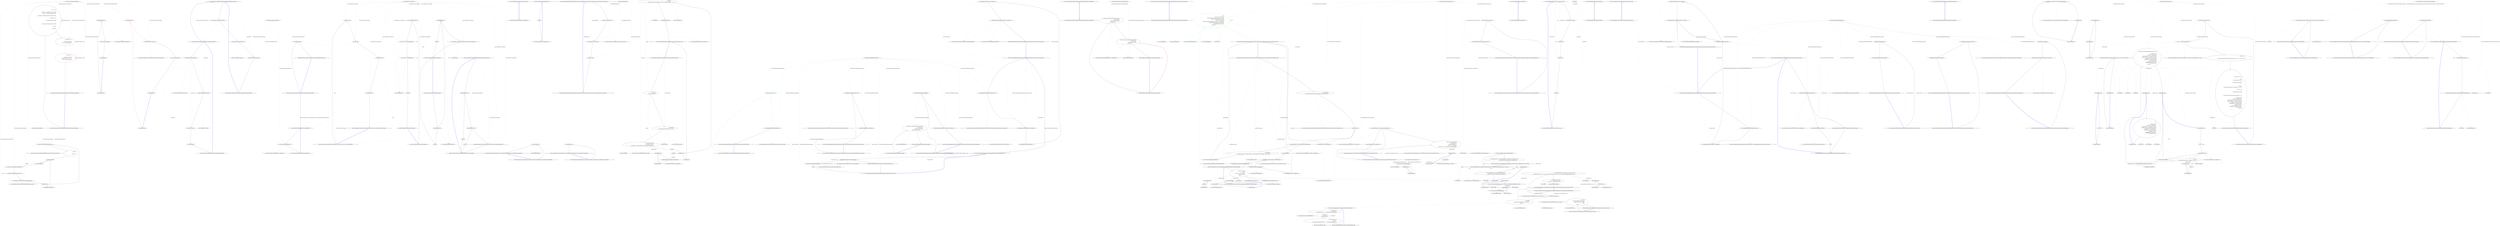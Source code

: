 digraph  {
n27 [label="Nancy.Demo.Authentication.Token.AuthModule", span=""];
n28 [label="Nancy.Authentication.Token.ITokenizer", span=""];
n0 [label="Entry Nancy.Demo.Authentication.Token.AuthModule.AuthModule(Nancy.Authentication.Token.ITokenizer)", span="7-7", cluster="Nancy.Demo.Authentication.Token.AuthModule.AuthModule(Nancy.Authentication.Token.ITokenizer)"];
n1 [label="Post[''/''] = x =>\r\n                {\r\n                    var userName = (string)this.Request.Form.UserName;\r\n                    var password = (string)this.Request.Form.Password;\r\n\r\n                    var userIdentity = UserDatabase.ValidateUser(userName, password);\r\n\r\n                    if (userIdentity == null)\r\n                    {\r\n                        return HttpStatusCode.Unauthorized;\r\n                    }\r\n\r\n                    var token = tokenizer.Tokenize(userIdentity, Context);\r\n\r\n                    return new\r\n                        {\r\n                            Token = token,\r\n                        };\r\n                }", span="10-28", cluster="Nancy.Demo.Authentication.Token.AuthModule.AuthModule(Nancy.Authentication.Token.ITokenizer)"];
n11 [label="var token = tokenizer.Tokenize(userIdentity, Context)", span="22-22", cluster="lambda expression"];
n2 [label="Get[''/validation''] = _ =>\r\n                {\r\n                    this.RequiresAuthentication();\r\n                    return ''Yay! You are authenticated!'';\r\n                }", span="30-34", cluster="Nancy.Demo.Authentication.Token.AuthModule.AuthModule(Nancy.Authentication.Token.ITokenizer)"];
n3 [label="Get[''/admin''] = _ =>\r\n            {\r\n                this.RequiresAuthentication();\r\n                this.RequiresClaims(new[] { ''admin'' });\r\n                return ''Yay! You are authorized!'';\r\n            }", span="36-41", cluster="Nancy.Demo.Authentication.Token.AuthModule.AuthModule(Nancy.Authentication.Token.ITokenizer)", color=red, community=0];
n4 [label="Exit Nancy.Demo.Authentication.Token.AuthModule.AuthModule(Nancy.Authentication.Token.ITokenizer)", span="7-7", cluster="Nancy.Demo.Authentication.Token.AuthModule.AuthModule(Nancy.Authentication.Token.ITokenizer)"];
n5 [label="Entry lambda expression", span="10-28", cluster="lambda expression"];
n6 [label="var userName = (string)this.Request.Form.UserName", span="12-12", cluster="lambda expression"];
n7 [label="var password = (string)this.Request.Form.Password", span="13-13", cluster="lambda expression"];
n8 [label="var userIdentity = UserDatabase.ValidateUser(userName, password)", span="15-15", cluster="lambda expression"];
n9 [label="userIdentity == null", span="17-17", cluster="lambda expression"];
n14 [label="Entry Nancy.Demo.Authentication.Token.UserDatabase.ValidateUser(string, string)", span="21-21", cluster="Nancy.Demo.Authentication.Token.UserDatabase.ValidateUser(string, string)"];
n10 [label="return HttpStatusCode.Unauthorized;", span="19-19", cluster="lambda expression"];
n12 [label="return new\r\n                        {\r\n                            Token = token,\r\n                        };", span="24-27", cluster="lambda expression"];
n15 [label="Entry Nancy.Authentication.Token.ITokenizer.Tokenize(Nancy.Security.IUserIdentity, Nancy.NancyContext)", span="15-15", cluster="Nancy.Authentication.Token.ITokenizer.Tokenize(Nancy.Security.IUserIdentity, Nancy.NancyContext)"];
n13 [label="Exit lambda expression", span="10-28", cluster="lambda expression"];
n16 [label="Entry lambda expression", span="30-34", cluster="lambda expression"];
n17 [label="this.RequiresAuthentication()", span="32-32", cluster="lambda expression"];
n18 [label="return ''Yay! You are authenticated!'';", span="33-33", cluster="lambda expression"];
n20 [label="Entry Nancy.INancyModule.RequiresAuthentication()", span="17-17", cluster="Nancy.INancyModule.RequiresAuthentication()"];
n19 [label="Exit lambda expression", span="30-34", cluster="lambda expression"];
n21 [label="Entry lambda expression", span="36-41", cluster="lambda expression"];
n22 [label="this.RequiresAuthentication()", span="38-38", cluster="lambda expression", color=red, community=0];
n23 [label="this.RequiresClaims(new[] { ''admin'' })", span="39-39", cluster="lambda expression"];
n24 [label="return ''Yay! You are authorized!'';", span="40-40", cluster="lambda expression"];
n26 [label="Entry Nancy.INancyModule.RequiresClaims(System.Collections.Generic.IEnumerable<string>)", span="27-27", cluster="Nancy.INancyModule.RequiresClaims(System.Collections.Generic.IEnumerable<string>)"];
n25 [label="Exit lambda expression", span="36-41", cluster="lambda expression"];
m0_0 [label="Entry Nancy.Testing.BrowserResponseBodyWrapper.BrowserResponseBodyWrapper(Nancy.Response)", span="15-15", cluster="Nancy.Testing.BrowserResponseBodyWrapper.BrowserResponseBodyWrapper(Nancy.Response)", file="BrowserResponseBodyWrapper.cs"];
m0_1 [label="var contentStream = GetContentStream(response)", span="17-17", cluster="Nancy.Testing.BrowserResponseBodyWrapper.BrowserResponseBodyWrapper(Nancy.Response)", file="BrowserResponseBodyWrapper.cs"];
m0_3 [label="this.contentType = response.ContentType", span="20-20", cluster="Nancy.Testing.BrowserResponseBodyWrapper.BrowserResponseBodyWrapper(Nancy.Response)", file="BrowserResponseBodyWrapper.cs"];
m0_2 [label="this.responseBytes = contentStream.ToArray()", span="19-19", cluster="Nancy.Testing.BrowserResponseBodyWrapper.BrowserResponseBodyWrapper(Nancy.Response)", file="BrowserResponseBodyWrapper.cs"];
m0_4 [label="Exit Nancy.Testing.BrowserResponseBodyWrapper.BrowserResponseBodyWrapper(Nancy.Response)", span="15-15", cluster="Nancy.Testing.BrowserResponseBodyWrapper.BrowserResponseBodyWrapper(Nancy.Response)", file="BrowserResponseBodyWrapper.cs"];
m0_18 [label="Entry Nancy.Testing.BrowserResponseBodyWrapper.System.Collections.IEnumerable.GetEnumerator()", span="67-67", cluster="Nancy.Testing.BrowserResponseBodyWrapper.System.Collections.IEnumerable.GetEnumerator()", file="BrowserResponseBodyWrapper.cs"];
m0_19 [label="return this.GetEnumerator();", span="69-69", cluster="Nancy.Testing.BrowserResponseBodyWrapper.System.Collections.IEnumerable.GetEnumerator()", file="BrowserResponseBodyWrapper.cs"];
m0_20 [label="Exit Nancy.Testing.BrowserResponseBodyWrapper.System.Collections.IEnumerable.GetEnumerator()", span="67-67", cluster="Nancy.Testing.BrowserResponseBodyWrapper.System.Collections.IEnumerable.GetEnumerator()", file="BrowserResponseBodyWrapper.cs"];
m0_6 [label="Entry System.IO.MemoryStream.ToArray()", span="0-0", cluster="System.IO.MemoryStream.ToArray()", file="BrowserResponseBodyWrapper.cs"];
m0_5 [label="Entry Nancy.Testing.BrowserResponseBodyWrapper.GetContentStream(Nancy.Response)", span="28-28", cluster="Nancy.Testing.BrowserResponseBodyWrapper.GetContentStream(Nancy.Response)", file="BrowserResponseBodyWrapper.cs"];
m0_7 [label="var contentsStream = new MemoryStream()", span="30-30", cluster="Nancy.Testing.BrowserResponseBodyWrapper.GetContentStream(Nancy.Response)", file="BrowserResponseBodyWrapper.cs"];
m0_8 [label="response.Contents.Invoke(contentsStream)", span="31-31", cluster="Nancy.Testing.BrowserResponseBodyWrapper.GetContentStream(Nancy.Response)", file="BrowserResponseBodyWrapper.cs"];
m0_9 [label="contentsStream.Position = 0", span="32-32", cluster="Nancy.Testing.BrowserResponseBodyWrapper.GetContentStream(Nancy.Response)", file="BrowserResponseBodyWrapper.cs"];
m0_10 [label="return contentsStream;", span="33-33", cluster="Nancy.Testing.BrowserResponseBodyWrapper.GetContentStream(Nancy.Response)", file="BrowserResponseBodyWrapper.cs"];
m0_11 [label="Exit Nancy.Testing.BrowserResponseBodyWrapper.GetContentStream(Nancy.Response)", span="28-28", cluster="Nancy.Testing.BrowserResponseBodyWrapper.GetContentStream(Nancy.Response)", file="BrowserResponseBodyWrapper.cs"];
m0_17 [label="Entry System.Collections.Generic.IEnumerable<T>.GetEnumerator()", span="0-0", cluster="System.Collections.Generic.IEnumerable<T>.GetEnumerator()", file="BrowserResponseBodyWrapper.cs"];
m0_14 [label="Entry Nancy.Testing.BrowserResponseBodyWrapper.GetEnumerator()", span="58-58", cluster="Nancy.Testing.BrowserResponseBodyWrapper.GetEnumerator()", file="BrowserResponseBodyWrapper.cs"];
m0_15 [label="return this.responseBytes.GetEnumerator();", span="60-60", cluster="Nancy.Testing.BrowserResponseBodyWrapper.GetEnumerator()", file="BrowserResponseBodyWrapper.cs"];
m0_16 [label="Exit Nancy.Testing.BrowserResponseBodyWrapper.GetEnumerator()", span="58-58", cluster="Nancy.Testing.BrowserResponseBodyWrapper.GetEnumerator()", file="BrowserResponseBodyWrapper.cs"];
m0_13 [label="Entry System.Action<T>.Invoke(T)", span="0-0", cluster="System.Action<T>.Invoke(T)", file="BrowserResponseBodyWrapper.cs"];
m0_12 [label="Entry System.IO.MemoryStream.MemoryStream()", span="0-0", cluster="System.IO.MemoryStream.MemoryStream()", file="BrowserResponseBodyWrapper.cs"];
m0_21 [label="Nancy.Testing.BrowserResponseBodyWrapper", span="", file="BrowserResponseBodyWrapper.cs"];
m1_34 [label="Entry string.GetHashCode()", span="0-0", cluster="string.GetHashCode()", file="DefaultNancyBootstrapper.cs"];
m1_0 [label="Entry Nancy.ViewEngines.ViewLocationResult.ViewLocationResult()", span="13-13", cluster="Nancy.ViewEngines.ViewLocationResult.ViewLocationResult()", file="DefaultNancyBootstrapper.cs"];
m1_1 [label="Exit Nancy.ViewEngines.ViewLocationResult.ViewLocationResult()", span="13-13", cluster="Nancy.ViewEngines.ViewLocationResult.ViewLocationResult()", file="DefaultNancyBootstrapper.cs"];
m1_2 [label="Entry Nancy.ViewEngines.ViewLocationResult.ViewLocationResult(string, string, string, System.Func<System.IO.TextReader>)", span="25-25", cluster="Nancy.ViewEngines.ViewLocationResult.ViewLocationResult(string, string, string, System.Func<System.IO.TextReader>)", file="DefaultNancyBootstrapper.cs"];
m1_3 [label="this.Location = location", span="27-27", cluster="Nancy.ViewEngines.ViewLocationResult.ViewLocationResult(string, string, string, System.Func<System.IO.TextReader>)", file="DefaultNancyBootstrapper.cs"];
m1_4 [label="this.Name = name", span="28-28", cluster="Nancy.ViewEngines.ViewLocationResult.ViewLocationResult(string, string, string, System.Func<System.IO.TextReader>)", file="DefaultNancyBootstrapper.cs"];
m1_5 [label="this.Extension = extension", span="29-29", cluster="Nancy.ViewEngines.ViewLocationResult.ViewLocationResult(string, string, string, System.Func<System.IO.TextReader>)", file="DefaultNancyBootstrapper.cs"];
m1_6 [label="this.Contents = contents", span="30-30", cluster="Nancy.ViewEngines.ViewLocationResult.ViewLocationResult(string, string, string, System.Func<System.IO.TextReader>)", file="DefaultNancyBootstrapper.cs"];
m1_7 [label="Exit Nancy.ViewEngines.ViewLocationResult.ViewLocationResult(string, string, string, System.Func<System.IO.TextReader>)", span="25-25", cluster="Nancy.ViewEngines.ViewLocationResult.ViewLocationResult(string, string, string, System.Func<System.IO.TextReader>)", file="DefaultNancyBootstrapper.cs"];
m1_28 [label="Entry Nancy.ViewEngines.ViewLocationResult.GetHashCode()", span="95-95", cluster="Nancy.ViewEngines.ViewLocationResult.GetHashCode()", file="DefaultNancyBootstrapper.cs"];
m1_29 [label="var result = Extension.GetHashCode()", span="99-99", cluster="Nancy.ViewEngines.ViewLocationResult.GetHashCode()", file="DefaultNancyBootstrapper.cs"];
m1_30 [label="result = (result*397) ^ Location.GetHashCode()", span="100-100", cluster="Nancy.ViewEngines.ViewLocationResult.GetHashCode()", file="DefaultNancyBootstrapper.cs"];
m1_31 [label="result = (result*397) ^ Name.GetHashCode()", span="101-101", cluster="Nancy.ViewEngines.ViewLocationResult.GetHashCode()", file="DefaultNancyBootstrapper.cs"];
m1_32 [label="return result;", span="102-102", cluster="Nancy.ViewEngines.ViewLocationResult.GetHashCode()", file="DefaultNancyBootstrapper.cs"];
m1_33 [label="Exit Nancy.ViewEngines.ViewLocationResult.GetHashCode()", span="95-95", cluster="Nancy.ViewEngines.ViewLocationResult.GetHashCode()", file="DefaultNancyBootstrapper.cs"];
m1_19 [label="Entry object.Equals(object, object)", span="0-0", cluster="object.Equals(object, object)", file="DefaultNancyBootstrapper.cs"];
m1_20 [label="Entry Nancy.ViewEngines.ViewLocationResult.Equals(object)", span="84-84", cluster="Nancy.ViewEngines.ViewLocationResult.Equals(object)", file="DefaultNancyBootstrapper.cs"];
m1_21 [label="ReferenceEquals(null, obj)", span="86-86", cluster="Nancy.ViewEngines.ViewLocationResult.Equals(object)", file="DefaultNancyBootstrapper.cs"];
m1_23 [label="ReferenceEquals(this, obj)", span="87-87", cluster="Nancy.ViewEngines.ViewLocationResult.Equals(object)", file="DefaultNancyBootstrapper.cs"];
m1_25 [label="return obj.GetType() == typeof (ViewLocationResult) && Equals((ViewLocationResult) obj);", span="88-88", cluster="Nancy.ViewEngines.ViewLocationResult.Equals(object)", file="DefaultNancyBootstrapper.cs"];
m1_22 [label="return false;", span="86-86", cluster="Nancy.ViewEngines.ViewLocationResult.Equals(object)", file="DefaultNancyBootstrapper.cs"];
m1_24 [label="return true;", span="87-87", cluster="Nancy.ViewEngines.ViewLocationResult.Equals(object)", file="DefaultNancyBootstrapper.cs"];
m1_26 [label="Exit Nancy.ViewEngines.ViewLocationResult.Equals(object)", span="84-84", cluster="Nancy.ViewEngines.ViewLocationResult.Equals(object)", file="DefaultNancyBootstrapper.cs"];
m1_11 [label="Entry Nancy.ViewEngines.ViewLocationResult.Equals(Nancy.ViewEngines.ViewLocationResult)", span="72-72", cluster="Nancy.ViewEngines.ViewLocationResult.Equals(Nancy.ViewEngines.ViewLocationResult)", file="DefaultNancyBootstrapper.cs"];
m1_12 [label="ReferenceEquals(null, other)", span="74-74", cluster="Nancy.ViewEngines.ViewLocationResult.Equals(Nancy.ViewEngines.ViewLocationResult)", file="DefaultNancyBootstrapper.cs"];
m1_14 [label="ReferenceEquals(this, other)", span="75-75", cluster="Nancy.ViewEngines.ViewLocationResult.Equals(Nancy.ViewEngines.ViewLocationResult)", file="DefaultNancyBootstrapper.cs"];
m1_16 [label="return Equals(other.Extension, Extension) && Equals(other.Location, Location) && Equals(other.Name, Name);", span="76-76", cluster="Nancy.ViewEngines.ViewLocationResult.Equals(Nancy.ViewEngines.ViewLocationResult)", file="DefaultNancyBootstrapper.cs"];
m1_13 [label="return false;", span="74-74", cluster="Nancy.ViewEngines.ViewLocationResult.Equals(Nancy.ViewEngines.ViewLocationResult)", file="DefaultNancyBootstrapper.cs"];
m1_15 [label="return true;", span="75-75", cluster="Nancy.ViewEngines.ViewLocationResult.Equals(Nancy.ViewEngines.ViewLocationResult)", file="DefaultNancyBootstrapper.cs"];
m1_17 [label="Exit Nancy.ViewEngines.ViewLocationResult.Equals(Nancy.ViewEngines.ViewLocationResult)", span="72-72", cluster="Nancy.ViewEngines.ViewLocationResult.Equals(Nancy.ViewEngines.ViewLocationResult)", file="DefaultNancyBootstrapper.cs"];
m1_38 [label="Entry Nancy.ViewEngines.ViewLocationResult.operator !=(Nancy.ViewEngines.ViewLocationResult, Nancy.ViewEngines.ViewLocationResult)", span="111-111", cluster="Nancy.ViewEngines.ViewLocationResult.operator !=(Nancy.ViewEngines.ViewLocationResult, Nancy.ViewEngines.ViewLocationResult)", file="DefaultNancyBootstrapper.cs"];
m1_39 [label="return !Equals(left, right);", span="113-113", cluster="Nancy.ViewEngines.ViewLocationResult.operator !=(Nancy.ViewEngines.ViewLocationResult, Nancy.ViewEngines.ViewLocationResult)", file="DefaultNancyBootstrapper.cs"];
m1_40 [label="Exit Nancy.ViewEngines.ViewLocationResult.operator !=(Nancy.ViewEngines.ViewLocationResult, Nancy.ViewEngines.ViewLocationResult)", span="111-111", cluster="Nancy.ViewEngines.ViewLocationResult.operator !=(Nancy.ViewEngines.ViewLocationResult, Nancy.ViewEngines.ViewLocationResult)", file="DefaultNancyBootstrapper.cs"];
m1_35 [label="Entry Nancy.ViewEngines.ViewLocationResult.operator ==(Nancy.ViewEngines.ViewLocationResult, Nancy.ViewEngines.ViewLocationResult)", span="106-106", cluster="Nancy.ViewEngines.ViewLocationResult.operator ==(Nancy.ViewEngines.ViewLocationResult, Nancy.ViewEngines.ViewLocationResult)", file="DefaultNancyBootstrapper.cs"];
m1_36 [label="return Equals(left, right);", span="108-108", cluster="Nancy.ViewEngines.ViewLocationResult.operator ==(Nancy.ViewEngines.ViewLocationResult, Nancy.ViewEngines.ViewLocationResult)", file="DefaultNancyBootstrapper.cs"];
m1_37 [label="Exit Nancy.ViewEngines.ViewLocationResult.operator ==(Nancy.ViewEngines.ViewLocationResult, Nancy.ViewEngines.ViewLocationResult)", span="106-106", cluster="Nancy.ViewEngines.ViewLocationResult.operator ==(Nancy.ViewEngines.ViewLocationResult, Nancy.ViewEngines.ViewLocationResult)", file="DefaultNancyBootstrapper.cs"];
m1_8 [label="Entry Nancy.ViewEngines.ViewLocationResult.IsStale()", span="62-62", cluster="Nancy.ViewEngines.ViewLocationResult.IsStale()", file="DefaultNancyBootstrapper.cs"];
m1_9 [label="return false;", span="64-64", cluster="Nancy.ViewEngines.ViewLocationResult.IsStale()", file="DefaultNancyBootstrapper.cs"];
m1_10 [label="Exit Nancy.ViewEngines.ViewLocationResult.IsStale()", span="62-62", cluster="Nancy.ViewEngines.ViewLocationResult.IsStale()", file="DefaultNancyBootstrapper.cs"];
m1_27 [label="Entry object.GetType()", span="0-0", cluster="object.GetType()", file="DefaultNancyBootstrapper.cs"];
m1_18 [label="Entry object.ReferenceEquals(object, object)", span="0-0", cluster="object.ReferenceEquals(object, object)", file="DefaultNancyBootstrapper.cs"];
m1_41 [label="Nancy.ViewEngines.ViewLocationResult", span="", file="DefaultNancyBootstrapper.cs"];
m2_0 [label="Entry Nancy.DefaultResponseFormatter.DefaultResponseFormatter(Nancy.IRootPathProvider, Nancy.NancyContext, System.Collections.Generic.IEnumerable<Nancy.ISerializer>)", span="19-19", cluster="Nancy.DefaultResponseFormatter.DefaultResponseFormatter(Nancy.IRootPathProvider, Nancy.NancyContext, System.Collections.Generic.IEnumerable<Nancy.ISerializer>)", file="DefaultResponseFormatter.cs"];
m2_1 [label="this.serializers = serializers.ToArray()", span="21-21", cluster="Nancy.DefaultResponseFormatter.DefaultResponseFormatter(Nancy.IRootPathProvider, Nancy.NancyContext, System.Collections.Generic.IEnumerable<Nancy.ISerializer>)", file="DefaultResponseFormatter.cs"];
m2_2 [label="this.rootPathProvider = rootPathProvider", span="22-22", cluster="Nancy.DefaultResponseFormatter.DefaultResponseFormatter(Nancy.IRootPathProvider, Nancy.NancyContext, System.Collections.Generic.IEnumerable<Nancy.ISerializer>)", file="DefaultResponseFormatter.cs"];
m2_3 [label="this.context = context", span="23-23", cluster="Nancy.DefaultResponseFormatter.DefaultResponseFormatter(Nancy.IRootPathProvider, Nancy.NancyContext, System.Collections.Generic.IEnumerable<Nancy.ISerializer>)", file="DefaultResponseFormatter.cs"];
m2_4 [label="Exit Nancy.DefaultResponseFormatter.DefaultResponseFormatter(Nancy.IRootPathProvider, Nancy.NancyContext, System.Collections.Generic.IEnumerable<Nancy.ISerializer>)", span="19-19", cluster="Nancy.DefaultResponseFormatter.DefaultResponseFormatter(Nancy.IRootPathProvider, Nancy.NancyContext, System.Collections.Generic.IEnumerable<Nancy.ISerializer>)", file="DefaultResponseFormatter.cs"];
m2_5 [label="Entry System.Collections.Generic.IEnumerable<TSource>.ToArray<TSource>()", span="0-0", cluster="System.Collections.Generic.IEnumerable<TSource>.ToArray<TSource>()", file="DefaultResponseFormatter.cs"];
m2_6 [label="Nancy.DefaultResponseFormatter", span="", file="DefaultResponseFormatter.cs"];
m3_14 [label="Entry Unk.Replace", span="", cluster="Unk.Replace", file="DefaultRouteDescriptionProvider.cs"];
m3_0 [label="Entry Nancy.Routing.DefaultRouteDescriptionProvider.GetDescription(Nancy.INancyModule, string)", span="19-19", cluster="Nancy.Routing.DefaultRouteDescriptionProvider.GetDescription(Nancy.INancyModule, string)", file="DefaultRouteDescriptionProvider.cs"];
m3_1 [label="var assembly =\r\n                module.GetType().Assembly", span="21-22", cluster="Nancy.Routing.DefaultRouteDescriptionProvider.GetDescription(Nancy.INancyModule, string)", file="DefaultRouteDescriptionProvider.cs"];
m3_2 [label="var moduleName =\r\n                string.Concat(module.GetType().FullName, ''.resources'')", span="24-25", cluster="Nancy.Routing.DefaultRouteDescriptionProvider.GetDescription(Nancy.INancyModule, string)", file="DefaultRouteDescriptionProvider.cs"];
m3_6 [label="return manager.GetString(path);", span="36-36", cluster="Nancy.Routing.DefaultRouteDescriptionProvider.GetDescription(Nancy.INancyModule, string)", file="DefaultRouteDescriptionProvider.cs"];
m3_3 [label="var resourceName = assembly\r\n                .GetManifestResourceNames()\r\n                .FirstOrDefault(x => x.Equals(moduleName, StringComparison.OrdinalIgnoreCase))", span="27-29", cluster="Nancy.Routing.DefaultRouteDescriptionProvider.GetDescription(Nancy.INancyModule, string)", file="DefaultRouteDescriptionProvider.cs"];
m3_5 [label="var manager =\r\n                    new ResourceManager(resourceName.Replace(''.resources'', string.Empty), assembly)", span="33-34", cluster="Nancy.Routing.DefaultRouteDescriptionProvider.GetDescription(Nancy.INancyModule, string)", file="DefaultRouteDescriptionProvider.cs"];
m3_4 [label="resourceName != null", span="31-31", cluster="Nancy.Routing.DefaultRouteDescriptionProvider.GetDescription(Nancy.INancyModule, string)", file="DefaultRouteDescriptionProvider.cs"];
m3_7 [label="return string.Empty;", span="39-39", cluster="Nancy.Routing.DefaultRouteDescriptionProvider.GetDescription(Nancy.INancyModule, string)", file="DefaultRouteDescriptionProvider.cs"];
m3_8 [label="Exit Nancy.Routing.DefaultRouteDescriptionProvider.GetDescription(Nancy.INancyModule, string)", span="19-19", cluster="Nancy.Routing.DefaultRouteDescriptionProvider.GetDescription(Nancy.INancyModule, string)", file="DefaultRouteDescriptionProvider.cs"];
m3_15 [label="Entry System.Resources.ResourceManager.GetString(string)", span="0-0", cluster="System.Resources.ResourceManager.GetString(string)", file="DefaultRouteDescriptionProvider.cs"];
m3_19 [label="Entry string.Equals(string, System.StringComparison)", span="0-0", cluster="string.Equals(string, System.StringComparison)", file="DefaultRouteDescriptionProvider.cs"];
m3_10 [label="Entry string.Concat(string, string)", span="0-0", cluster="string.Concat(string, string)", file="DefaultRouteDescriptionProvider.cs"];
m3_9 [label="Entry object.GetType()", span="0-0", cluster="object.GetType()", file="DefaultRouteDescriptionProvider.cs"];
m3_11 [label="Entry System.Reflection.Assembly.GetManifestResourceNames()", span="0-0", cluster="System.Reflection.Assembly.GetManifestResourceNames()", file="DefaultRouteDescriptionProvider.cs"];
m3_13 [label="Entry ResourceManager.cstr", span="", cluster="ResourceManager.cstr", file="DefaultRouteDescriptionProvider.cs"];
m3_16 [label="Entry lambda expression", span="29-29", cluster="lambda expression", file="DefaultRouteDescriptionProvider.cs"];
m3_17 [label="x.Equals(moduleName, StringComparison.OrdinalIgnoreCase)", span="29-29", cluster="lambda expression", file="DefaultRouteDescriptionProvider.cs"];
m3_18 [label="Exit lambda expression", span="29-29", cluster="lambda expression", file="DefaultRouteDescriptionProvider.cs"];
m3_12 [label="Entry Unk.FirstOrDefault", span="", cluster="Unk.FirstOrDefault", file="DefaultRouteDescriptionProvider.cs"];
m3_20 [label=moduleName, span="", file="DefaultRouteDescriptionProvider.cs"];
m4_25 [label="Entry TinyIoC.TinyIoCContainer.Register<RegisterType, RegisterImplementation>()", span="1018-1018", cluster="TinyIoC.TinyIoCContainer.Register<RegisterType, RegisterImplementation>()", file="DynamicDictionaryValue.cs"];
m4_16 [label="Entry Nancy.Tests.Fakes.FakeDefaultNancyBootstrapper.ConfigureRequestContainer(TinyIoC.TinyIoCContainer, Nancy.NancyContext)", span="57-57", cluster="Nancy.Tests.Fakes.FakeDefaultNancyBootstrapper.ConfigureRequestContainer(TinyIoC.TinyIoCContainer, Nancy.NancyContext)", file="DynamicDictionaryValue.cs"];
m4_17 [label="base.ConfigureRequestContainer(existingContainer, context)", span="59-59", cluster="Nancy.Tests.Fakes.FakeDefaultNancyBootstrapper.ConfigureRequestContainer(TinyIoC.TinyIoCContainer, Nancy.NancyContext)", file="DynamicDictionaryValue.cs"];
m4_18 [label="this.ConfigureRequestContainerLastRequest = context.Request", span="61-61", cluster="Nancy.Tests.Fakes.FakeDefaultNancyBootstrapper.ConfigureRequestContainer(TinyIoC.TinyIoCContainer, Nancy.NancyContext)", file="DynamicDictionaryValue.cs"];
m4_19 [label="this.AddRequestContainerInitialisation(context)", span="63-63", cluster="Nancy.Tests.Fakes.FakeDefaultNancyBootstrapper.ConfigureRequestContainer(TinyIoC.TinyIoCContainer, Nancy.NancyContext)", file="DynamicDictionaryValue.cs"];
m4_20 [label="existingContainer.Register<IFoo, Foo>().AsSingleton()", span="65-65", cluster="Nancy.Tests.Fakes.FakeDefaultNancyBootstrapper.ConfigureRequestContainer(TinyIoC.TinyIoCContainer, Nancy.NancyContext)", file="DynamicDictionaryValue.cs"];
m4_21 [label="existingContainer.Register<IDependency, Dependency>().AsSingleton()", span="66-66", cluster="Nancy.Tests.Fakes.FakeDefaultNancyBootstrapper.ConfigureRequestContainer(TinyIoC.TinyIoCContainer, Nancy.NancyContext)", file="DynamicDictionaryValue.cs"];
m4_22 [label="Exit Nancy.Tests.Fakes.FakeDefaultNancyBootstrapper.ConfigureRequestContainer(TinyIoC.TinyIoCContainer, Nancy.NancyContext)", span="57-57", cluster="Nancy.Tests.Fakes.FakeDefaultNancyBootstrapper.ConfigureRequestContainer(TinyIoC.TinyIoCContainer, Nancy.NancyContext)", file="DynamicDictionaryValue.cs"];
m4_24 [label="Entry Nancy.Tests.Fakes.FakeDefaultNancyBootstrapper.AddRequestContainerInitialisation(Nancy.NancyContext)", span="69-69", cluster="Nancy.Tests.Fakes.FakeDefaultNancyBootstrapper.AddRequestContainerInitialisation(Nancy.NancyContext)", file="DynamicDictionaryValue.cs"];
m4_27 [label="!this.RequestContainerInitialisations.ContainsKey(context)", span="71-71", cluster="Nancy.Tests.Fakes.FakeDefaultNancyBootstrapper.AddRequestContainerInitialisation(Nancy.NancyContext)", file="DynamicDictionaryValue.cs"];
m4_28 [label="this.RequestContainerInitialisations.Add(context, 1)", span="73-73", cluster="Nancy.Tests.Fakes.FakeDefaultNancyBootstrapper.AddRequestContainerInitialisation(Nancy.NancyContext)", file="DynamicDictionaryValue.cs"];
m4_30 [label="this.RequestContainerInitialisations[context] = this.RequestContainerInitialisations[context] + 1", span="77-77", cluster="Nancy.Tests.Fakes.FakeDefaultNancyBootstrapper.AddRequestContainerInitialisation(Nancy.NancyContext)", file="DynamicDictionaryValue.cs"];
m4_29 [label="return;", span="74-74", cluster="Nancy.Tests.Fakes.FakeDefaultNancyBootstrapper.AddRequestContainerInitialisation(Nancy.NancyContext)", file="DynamicDictionaryValue.cs"];
m4_31 [label="Exit Nancy.Tests.Fakes.FakeDefaultNancyBootstrapper.AddRequestContainerInitialisation(Nancy.NancyContext)", span="69-69", cluster="Nancy.Tests.Fakes.FakeDefaultNancyBootstrapper.AddRequestContainerInitialisation(Nancy.NancyContext)", file="DynamicDictionaryValue.cs"];
m4_38 [label="Entry Nancy.DefaultNancyBootstrapper.ConfigureApplicationContainer(TinyIoC.TinyIoCContainer)", span="19-19", cluster="Nancy.DefaultNancyBootstrapper.ConfigureApplicationContainer(TinyIoC.TinyIoCContainer)", file="DynamicDictionaryValue.cs"];
m4_10 [label="Entry System.Collections.Generic.Dictionary<TKey, TValue>.Dictionary()", span="0-0", cluster="System.Collections.Generic.Dictionary<TKey, TValue>.Dictionary()", file="DynamicDictionaryValue.cs"];
m4_0 [label="Entry Nancy.Validation.FluentValidation.NotEqualAdapter.NotEqualAdapter(PropertyRule, NotEqualValidator)", span="18-18", cluster="Nancy.Validation.FluentValidation.NotEqualAdapter.NotEqualAdapter(PropertyRule, NotEqualValidator)", file="DynamicDictionaryValue.cs"];
m4_1 [label="Exit Nancy.Validation.FluentValidation.NotEqualAdapter.NotEqualAdapter(PropertyRule, NotEqualValidator)", span="18-18", cluster="Nancy.Validation.FluentValidation.NotEqualAdapter.NotEqualAdapter(PropertyRule, NotEqualValidator)", file="DynamicDictionaryValue.cs"];
m4_6 [label="Entry Nancy.Tests.Fakes.FakeDefaultNancyBootstrapper.FakeDefaultNancyBootstrapper(Nancy.Bootstrapper.NancyInternalConfiguration)", span="28-28", cluster="Nancy.Tests.Fakes.FakeDefaultNancyBootstrapper.FakeDefaultNancyBootstrapper(Nancy.Bootstrapper.NancyInternalConfiguration)", file="DynamicDictionaryValue.cs"];
m4_15 [label="Entry Nancy.Bootstrapper.NancyBootstrapperBase<TContainer>.RequestStartup(TContainer, Nancy.Bootstrapper.IPipelines, Nancy.NancyContext)", span="385-385", cluster="Nancy.Bootstrapper.NancyBootstrapperBase<TContainer>.RequestStartup(TContainer, Nancy.Bootstrapper.IPipelines, Nancy.NancyContext)", file="DynamicDictionaryValue.cs"];
m4_26 [label="Entry TinyIoC.TinyIoCContainer.RegisterOptions.AsSingleton()", span="592-592", cluster="TinyIoC.TinyIoCContainer.RegisterOptions.AsSingleton()", file="DynamicDictionaryValue.cs"];
m4_5 [label="Entry ComparisonValidationRule.cstr", span="", cluster="ComparisonValidationRule.cstr", file="DynamicDictionaryValue.cs"];
m4_7 [label="Nancy.Validation.FluentValidation.NotEqualAdapter", span="", cluster="Nancy.Tests.Fakes.FakeDefaultNancyBootstrapper.FakeDefaultNancyBootstrapper(Nancy.Bootstrapper.NancyInternalConfiguration)", file="DynamicDictionaryValue.cs"];
m4_8 [label="this.RequestContainerInitialisations = new Dictionary<NancyContext, int>()", span="32-32", cluster="Nancy.Tests.Fakes.FakeDefaultNancyBootstrapper.FakeDefaultNancyBootstrapper(Nancy.Bootstrapper.NancyInternalConfiguration)", file="DynamicDictionaryValue.cs"];
m4_9 [label="Exit Nancy.Tests.Fakes.FakeDefaultNancyBootstrapper.FakeDefaultNancyBootstrapper(Nancy.Bootstrapper.NancyInternalConfiguration)", span="28-28", cluster="Nancy.Tests.Fakes.FakeDefaultNancyBootstrapper.FakeDefaultNancyBootstrapper(Nancy.Bootstrapper.NancyInternalConfiguration)", file="DynamicDictionaryValue.cs"];
m4_32 [label="Entry System.Collections.Generic.IDictionary<TKey, TValue>.ContainsKey(TKey)", span="0-0", cluster="System.Collections.Generic.IDictionary<TKey, TValue>.ContainsKey(TKey)", file="DynamicDictionaryValue.cs"];
m4_33 [label="Entry System.Collections.Generic.IDictionary<TKey, TValue>.Add(TKey, TValue)", span="0-0", cluster="System.Collections.Generic.IDictionary<TKey, TValue>.Add(TKey, TValue)", file="DynamicDictionaryValue.cs"];
m4_23 [label="Entry Nancy.Bootstrapper.NancyBootstrapperWithRequestContainerBase<TContainer>.ConfigureRequestContainer(TContainer, Nancy.NancyContext)", span="108-108", cluster="Nancy.Bootstrapper.NancyBootstrapperWithRequestContainerBase<TContainer>.ConfigureRequestContainer(TContainer, Nancy.NancyContext)", file="DynamicDictionaryValue.cs"];
m4_2 [label="Entry Nancy.Validation.FluentValidation.NotEqualAdapter.GetRules()", span="27-27", cluster="Nancy.Validation.FluentValidation.NotEqualAdapter.GetRules()", file="DynamicDictionaryValue.cs"];
m4_3 [label="yield return new ComparisonValidationRule(FormatMessage,\r\n                GetMemberNames(),\r\n                ComparisonOperator.NotEqual,\r\n                this.Validator.ValueToCompare);", span="29-32", cluster="Nancy.Validation.FluentValidation.NotEqualAdapter.GetRules()", file="DynamicDictionaryValue.cs"];
m4_4 [label="Exit Nancy.Validation.FluentValidation.NotEqualAdapter.GetRules()", span="27-27", cluster="Nancy.Validation.FluentValidation.NotEqualAdapter.GetRules()", file="DynamicDictionaryValue.cs"];
m4_11 [label="Entry Nancy.Tests.Fakes.FakeDefaultNancyBootstrapper.RequestStartup(TinyIoC.TinyIoCContainer, Nancy.Bootstrapper.IPipelines, Nancy.NancyContext)", span="50-50", cluster="Nancy.Tests.Fakes.FakeDefaultNancyBootstrapper.RequestStartup(TinyIoC.TinyIoCContainer, Nancy.Bootstrapper.IPipelines, Nancy.NancyContext)", file="DynamicDictionaryValue.cs"];
m4_12 [label="base.RequestStartup(container, pipelines, context)", span="52-52", cluster="Nancy.Tests.Fakes.FakeDefaultNancyBootstrapper.RequestStartup(TinyIoC.TinyIoCContainer, Nancy.Bootstrapper.IPipelines, Nancy.NancyContext)", file="DynamicDictionaryValue.cs"];
m4_13 [label="this.RequestStartupLastRequest = context.Request", span="54-54", cluster="Nancy.Tests.Fakes.FakeDefaultNancyBootstrapper.RequestStartup(TinyIoC.TinyIoCContainer, Nancy.Bootstrapper.IPipelines, Nancy.NancyContext)", file="DynamicDictionaryValue.cs"];
m4_14 [label="Exit Nancy.Tests.Fakes.FakeDefaultNancyBootstrapper.RequestStartup(TinyIoC.TinyIoCContainer, Nancy.Bootstrapper.IPipelines, Nancy.NancyContext)", span="50-50", cluster="Nancy.Tests.Fakes.FakeDefaultNancyBootstrapper.RequestStartup(TinyIoC.TinyIoCContainer, Nancy.Bootstrapper.IPipelines, Nancy.NancyContext)", file="DynamicDictionaryValue.cs"];
m4_34 [label="Entry Nancy.Tests.Fakes.FakeDefaultNancyBootstrapper.ConfigureApplicationContainer(TinyIoC.TinyIoCContainer)", span="80-80", cluster="Nancy.Tests.Fakes.FakeDefaultNancyBootstrapper.ConfigureApplicationContainer(TinyIoC.TinyIoCContainer)", file="DynamicDictionaryValue.cs"];
m4_35 [label="ApplicationContainerConfigured = true", span="82-82", cluster="Nancy.Tests.Fakes.FakeDefaultNancyBootstrapper.ConfigureApplicationContainer(TinyIoC.TinyIoCContainer)", color=green, community=0, file="DynamicDictionaryValue.cs"];
m4_36 [label="base.ConfigureApplicationContainer(existingContainer)", span="83-83", cluster="Nancy.Tests.Fakes.FakeDefaultNancyBootstrapper.ConfigureApplicationContainer(TinyIoC.TinyIoCContainer)", file="DynamicDictionaryValue.cs"];
m4_37 [label="Exit Nancy.Tests.Fakes.FakeDefaultNancyBootstrapper.ConfigureApplicationContainer(TinyIoC.TinyIoCContainer)", span="80-80", cluster="Nancy.Tests.Fakes.FakeDefaultNancyBootstrapper.ConfigureApplicationContainer(TinyIoC.TinyIoCContainer)", file="DynamicDictionaryValue.cs"];
m4_39 [label="Nancy.Tests.Fakes.FakeDefaultNancyBootstrapper", span="", file="DynamicDictionaryValue.cs"];
m5_7 [label="Entry Nancy.Validation.FluentValidation.AdapterBase<T>.GetMemberNames()", span="46-46", cluster="Nancy.Validation.FluentValidation.AdapterBase<T>.GetMemberNames()", file="ErrorPipeline.cs"];
m5_6 [label="Entry ComparisonValidationRule.cstr", span="", cluster="ComparisonValidationRule.cstr", file="ErrorPipeline.cs"];
m5_0 [label="Entry Nancy.Validation.FluentValidation.ExclusiveBetweenAdapter.ExclusiveBetweenAdapter(PropertyRule, ExclusiveBetweenValidator)", span="18-18", cluster="Nancy.Validation.FluentValidation.ExclusiveBetweenAdapter.ExclusiveBetweenAdapter(PropertyRule, ExclusiveBetweenValidator)", file="ErrorPipeline.cs"];
m5_1 [label="Exit Nancy.Validation.FluentValidation.ExclusiveBetweenAdapter.ExclusiveBetweenAdapter(PropertyRule, ExclusiveBetweenValidator)", span="18-18", cluster="Nancy.Validation.FluentValidation.ExclusiveBetweenAdapter.ExclusiveBetweenAdapter(PropertyRule, ExclusiveBetweenValidator)", file="ErrorPipeline.cs"];
m5_2 [label="Entry Nancy.Validation.FluentValidation.ExclusiveBetweenAdapter.GetRules()", span="27-27", cluster="Nancy.Validation.FluentValidation.ExclusiveBetweenAdapter.GetRules()", file="ErrorPipeline.cs"];
m5_3 [label="yield return new ComparisonValidationRule(FormatMessage,\r\n                GetMemberNames(),\r\n                ComparisonOperator.GreaterThan,\r\n                this.Validator.From);", span="29-32", cluster="Nancy.Validation.FluentValidation.ExclusiveBetweenAdapter.GetRules()", file="ErrorPipeline.cs"];
m5_4 [label="yield return new ComparisonValidationRule(FormatMessage,\r\n                GetMemberNames(),\r\n                ComparisonOperator.LessThan,\r\n                this.Validator.To);", span="34-37", cluster="Nancy.Validation.FluentValidation.ExclusiveBetweenAdapter.GetRules()", file="ErrorPipeline.cs"];
m5_5 [label="Exit Nancy.Validation.FluentValidation.ExclusiveBetweenAdapter.GetRules()", span="27-27", cluster="Nancy.Validation.FluentValidation.ExclusiveBetweenAdapter.GetRules()", file="ErrorPipeline.cs"];
m5_8 [label="Nancy.Validation.FluentValidation.ExclusiveBetweenAdapter", span="", file="ErrorPipeline.cs"];
m6_57 [label="Entry Unk.GetResourceLocation", span="", cluster="Unk.GetResourceLocation", file="FavIconApplicationStartup.cs"];
m6_64 [label="Entry string.Trim(params char[])", span="0-0", cluster="string.Trim(params char[])", file="FavIconApplicationStartup.cs"];
m6_2 [label="Entry Nancy.ViewEngines.ResourceViewLocationProvider.ResourceViewLocationProvider(Nancy.ViewEngines.IResourceReader, Nancy.IResourceAssemblyProvider)", span="40-40", cluster="Nancy.ViewEngines.ResourceViewLocationProvider.ResourceViewLocationProvider(Nancy.ViewEngines.IResourceReader, Nancy.IResourceAssemblyProvider)", file="FavIconApplicationStartup.cs"];
m6_3 [label="this.resourceReader = resourceReader", span="42-42", cluster="Nancy.ViewEngines.ResourceViewLocationProvider.ResourceViewLocationProvider(Nancy.ViewEngines.IResourceReader, Nancy.IResourceAssemblyProvider)", file="FavIconApplicationStartup.cs"];
m6_4 [label="this.resourceAssemblyProvider = resourceAssemblyProvider", span="43-43", cluster="Nancy.ViewEngines.ResourceViewLocationProvider.ResourceViewLocationProvider(Nancy.ViewEngines.IResourceReader, Nancy.IResourceAssemblyProvider)", file="FavIconApplicationStartup.cs"];
m6_5 [label="Exit Nancy.ViewEngines.ResourceViewLocationProvider.ResourceViewLocationProvider(Nancy.ViewEngines.IResourceReader, Nancy.IResourceAssemblyProvider)", span="40-40", cluster="Nancy.ViewEngines.ResourceViewLocationProvider.ResourceViewLocationProvider(Nancy.ViewEngines.IResourceReader, Nancy.IResourceAssemblyProvider)", file="FavIconApplicationStartup.cs"];
m6_53 [label="Entry string.IsNullOrWhiteSpace(string)", span="0-0", cluster="string.IsNullOrWhiteSpace(string)", file="FavIconApplicationStartup.cs"];
m6_0 [label="Entry Nancy.Cryptography.IKeyGenerator.GetBytes(int)", span="12-12", cluster="Nancy.Cryptography.IKeyGenerator.GetBytes(int)", file="FavIconApplicationStartup.cs"];
m6_1 [label="Exit Nancy.Cryptography.IKeyGenerator.GetBytes(int)", span="12-12", cluster="Nancy.Cryptography.IKeyGenerator.GetBytes(int)", file="FavIconApplicationStartup.cs"];
m6_16 [label="Entry Unk.SelectMany", span="", cluster="Unk.SelectMany", file="FavIconApplicationStartup.cs"];
m6_78 [label="Entry Unk.Join", span="", cluster="Unk.Join", file="FavIconApplicationStartup.cs"];
m6_49 [label="Entry string.Format(string, object)", span="0-0", cluster="string.Format(string, object)", file="FavIconApplicationStartup.cs"];
m6_91 [label="Entry Unk.ElementAtOrDefault", span="", cluster="Unk.ElementAtOrDefault", file="FavIconApplicationStartup.cs"];
m6_56 [label="Entry ViewLocationResult.cstr", span="", cluster="ViewLocationResult.cstr", file="FavIconApplicationStartup.cs"];
m6_63 [label="Entry string.Replace(string, string)", span="0-0", cluster="string.Replace(string, string)", file="FavIconApplicationStartup.cs"];
m6_47 [label="Entry Nancy.ViewEngines.IResourceReader.GetResourceStreamMatches(System.Reflection.Assembly, System.Collections.Generic.IEnumerable<string>)", span="18-18", cluster="Nancy.ViewEngines.IResourceReader.GetResourceStreamMatches(System.Reflection.Assembly, System.Collections.Generic.IEnumerable<string>)", file="FavIconApplicationStartup.cs"];
m6_60 [label="Entry Nancy.ViewEngines.ResourceViewLocationProvider.GetResourceLocation(string, string, string)", span="122-122", cluster="Nancy.ViewEngines.ResourceViewLocationProvider.GetResourceLocation(string, string, string)", file="FavIconApplicationStartup.cs"];
m6_61 [label="return resource\r\n                .Replace(commonNamespace, string.Empty)\r\n                .Replace(resourceName, string.Empty)\r\n                .Trim('.')\r\n                .Replace(''.'', ''/'');", span="124-128", cluster="Nancy.ViewEngines.ResourceViewLocationProvider.GetResourceLocation(string, string, string)", file="FavIconApplicationStartup.cs"];
m6_62 [label="Exit Nancy.ViewEngines.ResourceViewLocationProvider.GetResourceLocation(string, string, string)", span="122-122", cluster="Nancy.ViewEngines.ResourceViewLocationProvider.GetResourceLocation(string, string, string)", file="FavIconApplicationStartup.cs"];
m6_97 [label="Entry Unk.ExtractCommonResourceNamespace", span="", cluster="Unk.ExtractCommonResourceNamespace", file="FavIconApplicationStartup.cs"];
m6_11 [label="Entry System.Collections.Generic.IEnumerable<TSource>.Any<TSource>()", span="0-0", cluster="System.Collections.Generic.IEnumerable<TSource>.Any<TSource>()", file="FavIconApplicationStartup.cs"];
m6_13 [label="Entry Nancy.IResourceAssemblyProvider.GetAssembliesToScan()", span="14-14", cluster="Nancy.IResourceAssemblyProvider.GetAssembliesToScan()", file="FavIconApplicationStartup.cs"];
m6_6 [label="Entry Nancy.ViewEngines.ResourceViewLocationProvider.GetLocatedViews(System.Collections.Generic.IEnumerable<string>)", span="52-52", cluster="Nancy.ViewEngines.ResourceViewLocationProvider.GetLocatedViews(System.Collections.Generic.IEnumerable<string>)", file="FavIconApplicationStartup.cs"];
m6_9 [label="return this.resourceAssemblyProvider\r\n                .GetAssembliesToScan()\r\n                .Union(RootNamespaces.Keys)\r\n                .Where(x => !Ignore.Contains(x))\r\n                .SelectMany(x => GetViewLocations(x, supportedViewExtensions));", span="59-63", cluster="Nancy.ViewEngines.ResourceViewLocationProvider.GetLocatedViews(System.Collections.Generic.IEnumerable<string>)", file="FavIconApplicationStartup.cs"];
m6_7 [label="supportedViewExtensions == null || !supportedViewExtensions.Any()", span="54-54", cluster="Nancy.ViewEngines.ResourceViewLocationProvider.GetLocatedViews(System.Collections.Generic.IEnumerable<string>)", file="FavIconApplicationStartup.cs"];
m6_8 [label="return Enumerable.Empty<ViewLocationResult>();", span="56-56", cluster="Nancy.ViewEngines.ResourceViewLocationProvider.GetLocatedViews(System.Collections.Generic.IEnumerable<string>)", file="FavIconApplicationStartup.cs"];
m6_10 [label="Exit Nancy.ViewEngines.ResourceViewLocationProvider.GetLocatedViews(System.Collections.Generic.IEnumerable<string>)", span="52-52", cluster="Nancy.ViewEngines.ResourceViewLocationProvider.GetLocatedViews(System.Collections.Generic.IEnumerable<string>)", file="FavIconApplicationStartup.cs"];
m6_109 [label="Entry string.Split(string[], System.StringSplitOptions)", span="0-0", cluster="string.Split(string[], System.StringSplitOptions)", file="FavIconApplicationStartup.cs"];
m6_75 [label="Entry string.TrimEnd(params char[])", span="0-0", cluster="string.TrimEnd(params char[])", file="FavIconApplicationStartup.cs"];
m6_95 [label="Entry System.Reflection.Assembly.GetTypes()", span="0-0", cluster="System.Reflection.Assembly.GetTypes()", file="FavIconApplicationStartup.cs"];
m6_15 [label="Entry Unk.Where", span="", cluster="Unk.Where", file="FavIconApplicationStartup.cs"];
m6_77 [label="Entry Unk.Aggregate", span="", cluster="Unk.Aggregate", file="FavIconApplicationStartup.cs"];
m6_50 [label="Entry System.InvalidOperationException.InvalidOperationException(string)", span="0-0", cluster="System.InvalidOperationException.InvalidOperationException(string)", file="FavIconApplicationStartup.cs"];
m6_87 [label="Entry Unk.ToArray", span="", cluster="Unk.ToArray", file="FavIconApplicationStartup.cs"];
m6_33 [label="Entry Nancy.ViewEngines.ResourceViewLocationProvider.GetViewLocations(System.Reflection.Assembly, System.Collections.Generic.IEnumerable<string>)", span="82-82", cluster="Nancy.ViewEngines.ResourceViewLocationProvider.GetViewLocations(System.Reflection.Assembly, System.Collections.Generic.IEnumerable<string>)", file="FavIconApplicationStartup.cs"];
m6_45 [label="return\r\n                from resource in resourceStreams\r\n                let resourceFileName = GetResourceFileName(resource.Item1)\r\n                where !resourceFileName.Equals(string.Empty)\r\n                select new ViewLocationResult(\r\n                    GetResourceLocation(commonNamespace, resource.Item1, resourceFileName),\r\n                    Path.GetFileNameWithoutExtension(resourceFileName),\r\n                    GetResourceExtension(resource.Item1),\r\n                    resource.Item2);", span="111-119", cluster="Nancy.ViewEngines.ResourceViewLocationProvider.GetViewLocations(System.Reflection.Assembly, System.Collections.Generic.IEnumerable<string>)", color=green, community=0, file="FavIconApplicationStartup.cs"];
m6_34 [label="var resourceStreams =\r\n                this.resourceReader.GetResourceStreamMatches(assembly, supportedViewExtensions)", span="84-85", cluster="Nancy.ViewEngines.ResourceViewLocationProvider.GetViewLocations(System.Reflection.Assembly, System.Collections.Generic.IEnumerable<string>)", file="FavIconApplicationStartup.cs"];
m6_41 [label="!RootNamespaces.TryGetValue(assembly, out commonNamespace)", span="101-101", cluster="Nancy.ViewEngines.ResourceViewLocationProvider.GetViewLocations(System.Reflection.Assembly, System.Collections.Generic.IEnumerable<string>)", file="FavIconApplicationStartup.cs"];
m6_42 [label="commonNamespace = ExtractAssemblyRootNamespace(assembly)", span="103-103", cluster="Nancy.ViewEngines.ResourceViewLocationProvider.GetViewLocations(System.Reflection.Assembly, System.Collections.Generic.IEnumerable<string>)", file="FavIconApplicationStartup.cs"];
m6_43 [label="string.IsNullOrWhiteSpace(commonNamespace)", span="106-106", cluster="Nancy.ViewEngines.ResourceViewLocationProvider.GetViewLocations(System.Reflection.Assembly, System.Collections.Generic.IEnumerable<string>)", file="FavIconApplicationStartup.cs"];
m6_35 [label="!resourceStreams.Any()", span="87-87", cluster="Nancy.ViewEngines.ResourceViewLocationProvider.GetViewLocations(System.Reflection.Assembly, System.Collections.Generic.IEnumerable<string>)", file="FavIconApplicationStartup.cs"];
m6_37 [label="resourceStreams.Count == 1 && !RootNamespaces.ContainsKey(assembly)", span="92-92", cluster="Nancy.ViewEngines.ResourceViewLocationProvider.GetViewLocations(System.Reflection.Assembly, System.Collections.Generic.IEnumerable<string>)", file="FavIconApplicationStartup.cs"];
m6_40 [label="string commonNamespace", span="100-100", cluster="Nancy.ViewEngines.ResourceViewLocationProvider.GetViewLocations(System.Reflection.Assembly, System.Collections.Generic.IEnumerable<string>)", file="FavIconApplicationStartup.cs"];
m6_44 [label="return Enumerable.Empty<ViewLocationResult>();", span="108-108", cluster="Nancy.ViewEngines.ResourceViewLocationProvider.GetViewLocations(System.Reflection.Assembly, System.Collections.Generic.IEnumerable<string>)", file="FavIconApplicationStartup.cs"];
m6_36 [label="return Enumerable.Empty<ViewLocationResult>();", span="89-89", cluster="Nancy.ViewEngines.ResourceViewLocationProvider.GetViewLocations(System.Reflection.Assembly, System.Collections.Generic.IEnumerable<string>)", file="FavIconApplicationStartup.cs"];
m6_39 [label="throw new InvalidOperationException(errorMessage);", span="97-97", cluster="Nancy.ViewEngines.ResourceViewLocationProvider.GetViewLocations(System.Reflection.Assembly, System.Collections.Generic.IEnumerable<string>)", file="FavIconApplicationStartup.cs"];
m6_38 [label="var errorMessage =\r\n                    string.Format(''Only one view was found in assembly {0}, but no rootnamespace had been registered.'', assembly.FullName)", span="94-95", cluster="Nancy.ViewEngines.ResourceViewLocationProvider.GetViewLocations(System.Reflection.Assembly, System.Collections.Generic.IEnumerable<string>)", file="FavIconApplicationStartup.cs"];
m6_46 [label="Exit Nancy.ViewEngines.ResourceViewLocationProvider.GetViewLocations(System.Reflection.Assembly, System.Collections.Generic.IEnumerable<string>)", span="82-82", cluster="Nancy.ViewEngines.ResourceViewLocationProvider.GetViewLocations(System.Reflection.Assembly, System.Collections.Generic.IEnumerable<string>)", file="FavIconApplicationStartup.cs"];
m6_48 [label="Entry System.Collections.Generic.IDictionary<TKey, TValue>.ContainsKey(TKey)", span="0-0", cluster="System.Collections.Generic.IDictionary<TKey, TValue>.ContainsKey(TKey)", file="FavIconApplicationStartup.cs"];
m6_74 [label="Entry System.Collections.Generic.IEnumerable<TSource>.First<TSource>()", span="0-0", cluster="System.Collections.Generic.IEnumerable<TSource>.First<TSource>()", file="FavIconApplicationStartup.cs"];
m6_88 [label="Entry lambda expression", span="143-143", cluster="lambda expression", file="FavIconApplicationStartup.cs"];
m6_22 [label="GetViewLocations(x, supportedViewExtensions)", span="63-63", cluster="lambda expression", file="FavIconApplicationStartup.cs"];
m6_17 [label="Entry lambda expression", span="62-62", cluster="lambda expression", file="FavIconApplicationStartup.cs"];
m6_21 [label="Entry lambda expression", span="63-63", cluster="lambda expression", file="FavIconApplicationStartup.cs"];
m6_23 [label="Exit lambda expression", span="63-63", cluster="lambda expression", file="FavIconApplicationStartup.cs"];
m6_19 [label="Exit lambda expression", span="62-62", cluster="lambda expression", file="FavIconApplicationStartup.cs"];
m6_18 [label="!Ignore.Contains(x)", span="62-62", cluster="lambda expression", file="FavIconApplicationStartup.cs"];
m6_30 [label="vlr.Location.Equals(location, StringComparison.OrdinalIgnoreCase) &&\r\n                                           vlr.Name.Equals(viewName, StringComparison.OrdinalIgnoreCase)", span="78-79", cluster="lambda expression", file="FavIconApplicationStartup.cs"];
m6_29 [label="Entry lambda expression", span="78-79", cluster="lambda expression", file="FavIconApplicationStartup.cs"];
m6_98 [label="Entry lambda expression", span="155-155", cluster="lambda expression", file="FavIconApplicationStartup.cs"];
m6_102 [label="Entry lambda expression", span="156-156", cluster="lambda expression", file="FavIconApplicationStartup.cs"];
m6_31 [label="Exit lambda expression", span="78-79", cluster="lambda expression", file="FavIconApplicationStartup.cs"];
m6_100 [label="Exit lambda expression", span="155-155", cluster="lambda expression", file="FavIconApplicationStartup.cs"];
m6_99 [label="!x.IsAnonymousType()", span="155-155", cluster="lambda expression", file="FavIconApplicationStartup.cs"];
m6_104 [label="Exit lambda expression", span="156-156", cluster="lambda expression", file="FavIconApplicationStartup.cs"];
m6_103 [label="x.FullName", span="156-156", cluster="lambda expression", file="FavIconApplicationStartup.cs"];
m6_79 [label="Entry lambda expression", span="142-142", cluster="lambda expression", file="FavIconApplicationStartup.cs"];
m6_83 [label="Entry lambda expression", span="143-143", cluster="lambda expression", file="FavIconApplicationStartup.cs"];
m6_81 [label="Exit lambda expression", span="142-142", cluster="lambda expression", file="FavIconApplicationStartup.cs"];
m6_80 [label="new { parts = s.Split('.') }", span="142-142", cluster="lambda expression", file="FavIconApplicationStartup.cs"];
m6_85 [label="Exit lambda expression", span="143-143", cluster="lambda expression", file="FavIconApplicationStartup.cs"];
m6_84 [label="new { parts = current.parts.TakeWhile((step, index) => step == previous.parts.ElementAtOrDefault(index)).ToArray() }", span="143-143", cluster="lambda expression", file="FavIconApplicationStartup.cs"];
m6_89 [label="step == previous.parts.ElementAtOrDefault(index)", span="143-143", cluster="lambda expression", file="FavIconApplicationStartup.cs"];
m6_90 [label="Exit lambda expression", span="143-143", cluster="lambda expression", file="FavIconApplicationStartup.cs"];
m6_32 [label="Entry string.Equals(string, System.StringComparison)", span="0-0", cluster="string.Equals(string, System.StringComparison)", file="FavIconApplicationStartup.cs"];
m6_20 [label="Entry System.Collections.Generic.ICollection<T>.Contains(T)", span="0-0", cluster="System.Collections.Generic.ICollection<T>.Contains(T)", file="FavIconApplicationStartup.cs"];
m6_52 [label="Entry Nancy.ViewEngines.ResourceViewLocationProvider.ExtractAssemblyRootNamespace(System.Reflection.Assembly)", span="151-151", cluster="Nancy.ViewEngines.ResourceViewLocationProvider.ExtractAssemblyRootNamespace(System.Reflection.Assembly)", file="FavIconApplicationStartup.cs"];
m6_92 [label="var resources = assembly\r\n                .GetTypes()\r\n                .Where(x => !x.IsAnonymousType())\r\n                .Select(x => x.FullName)\r\n                .ToList()", span="153-157", cluster="Nancy.ViewEngines.ResourceViewLocationProvider.ExtractAssemblyRootNamespace(System.Reflection.Assembly)", file="FavIconApplicationStartup.cs"];
m6_93 [label="return ExtractCommonResourceNamespace(resources);", span="159-159", cluster="Nancy.ViewEngines.ResourceViewLocationProvider.ExtractAssemblyRootNamespace(System.Reflection.Assembly)", file="FavIconApplicationStartup.cs"];
m6_94 [label="Exit Nancy.ViewEngines.ResourceViewLocationProvider.ExtractAssemblyRootNamespace(System.Reflection.Assembly)", span="151-151", cluster="Nancy.ViewEngines.ResourceViewLocationProvider.ExtractAssemblyRootNamespace(System.Reflection.Assembly)", file="FavIconApplicationStartup.cs"];
m6_54 [label="Entry Nancy.ViewEngines.ResourceViewLocationProvider.GetResourceFileName(string)", span="162-162", cluster="Nancy.ViewEngines.ResourceViewLocationProvider.GetResourceFileName(string)", file="FavIconApplicationStartup.cs"];
m6_105 [label="var nameSegments =\r\n                resourceName.Split(new[] { ''.'' }, StringSplitOptions.RemoveEmptyEntries)", span="164-165", cluster="Nancy.ViewEngines.ResourceViewLocationProvider.GetResourceFileName(string)", file="FavIconApplicationStartup.cs"];
m6_107 [label="return (segmentCount < 2) ?\r\n                string.Empty :\r\n                string.Concat(nameSegments[segmentCount - 2], ''.'', nameSegments[segmentCount - 1]);", span="170-172", cluster="Nancy.ViewEngines.ResourceViewLocationProvider.GetResourceFileName(string)", file="FavIconApplicationStartup.cs"];
m6_106 [label="var segmentCount =\r\n                nameSegments.Length", span="167-168", cluster="Nancy.ViewEngines.ResourceViewLocationProvider.GetResourceFileName(string)", file="FavIconApplicationStartup.cs"];
m6_108 [label="Exit Nancy.ViewEngines.ResourceViewLocationProvider.GetResourceFileName(string)", span="162-162", cluster="Nancy.ViewEngines.ResourceViewLocationProvider.GetResourceFileName(string)", file="FavIconApplicationStartup.cs"];
m6_76 [label="Entry Unk.Select", span="", cluster="Unk.Select", file="FavIconApplicationStartup.cs"];
m6_73 [label="Entry System.Collections.Generic.IEnumerable<TSource>.Count<TSource>()", span="0-0", cluster="System.Collections.Generic.IEnumerable<TSource>.Count<TSource>()", file="FavIconApplicationStartup.cs"];
m6_82 [label="Entry string.Split(params char[])", span="0-0", cluster="string.Split(params char[])", file="FavIconApplicationStartup.cs"];
m6_51 [label="Entry System.Collections.Generic.IDictionary<TKey, TValue>.TryGetValue(TKey, out TValue)", span="0-0", cluster="System.Collections.Generic.IDictionary<TKey, TValue>.TryGetValue(TKey, out TValue)", file="FavIconApplicationStartup.cs"];
m6_24 [label="Entry Unk.GetViewLocations", span="", cluster="Unk.GetViewLocations", file="FavIconApplicationStartup.cs"];
m6_96 [label="Entry Unk.ToList", span="", cluster="Unk.ToList", file="FavIconApplicationStartup.cs"];
m6_65 [label="Entry Nancy.ViewEngines.ResourceViewLocationProvider.ExtractCommonResourceNamespace(System.Collections.Generic.IEnumerable<string>)", span="131-131", cluster="Nancy.ViewEngines.ResourceViewLocationProvider.ExtractCommonResourceNamespace(System.Collections.Generic.IEnumerable<string>)", file="FavIconApplicationStartup.cs"];
m6_68 [label="return resource\r\n                    .Replace(GetResourceFileName(resource), string.Empty)\r\n                    .TrimEnd('.');", span="137-139", cluster="Nancy.ViewEngines.ResourceViewLocationProvider.ExtractCommonResourceNamespace(System.Collections.Generic.IEnumerable<string>)", file="FavIconApplicationStartup.cs"];
m6_67 [label="var resource = resources.First()", span="135-135", cluster="Nancy.ViewEngines.ResourceViewLocationProvider.ExtractCommonResourceNamespace(System.Collections.Generic.IEnumerable<string>)", file="FavIconApplicationStartup.cs"];
m6_66 [label="resources.Count() == 1", span="133-133", cluster="Nancy.ViewEngines.ResourceViewLocationProvider.ExtractCommonResourceNamespace(System.Collections.Generic.IEnumerable<string>)", file="FavIconApplicationStartup.cs"];
m6_71 [label="return commonResourceNamespace;", span="148-148", cluster="Nancy.ViewEngines.ResourceViewLocationProvider.ExtractCommonResourceNamespace(System.Collections.Generic.IEnumerable<string>)", file="FavIconApplicationStartup.cs"];
m6_69 [label="var commonPathSegments = resources.Select(s => new { parts = s.Split('.') })\r\n                .Aggregate((previous, current) => new { parts = current.parts.TakeWhile((step, index) => step == previous.parts.ElementAtOrDefault(index)).ToArray() })", span="142-143", cluster="Nancy.ViewEngines.ResourceViewLocationProvider.ExtractCommonResourceNamespace(System.Collections.Generic.IEnumerable<string>)", file="FavIconApplicationStartup.cs"];
m6_70 [label="var commonResourceNamespace =\r\n                string.Join(''.'', commonPathSegments.parts)", span="145-146", cluster="Nancy.ViewEngines.ResourceViewLocationProvider.ExtractCommonResourceNamespace(System.Collections.Generic.IEnumerable<string>)", file="FavIconApplicationStartup.cs"];
m6_72 [label="Exit Nancy.ViewEngines.ResourceViewLocationProvider.ExtractCommonResourceNamespace(System.Collections.Generic.IEnumerable<string>)", span="131-131", cluster="Nancy.ViewEngines.ResourceViewLocationProvider.ExtractCommonResourceNamespace(System.Collections.Generic.IEnumerable<string>)", file="FavIconApplicationStartup.cs"];
m6_110 [label="Entry string.Concat(string, string, string)", span="0-0", cluster="string.Concat(string, string, string)", file="FavIconApplicationStartup.cs"];
m6_58 [label="Entry Unk.GetFileNameWithoutExtension", span="", cluster="Unk.GetFileNameWithoutExtension", file="FavIconApplicationStartup.cs"];
m6_25 [label="Entry Nancy.ViewEngines.ResourceViewLocationProvider.GetLocatedViews(System.Collections.Generic.IEnumerable<string>, string, string)", span="74-74", cluster="Nancy.ViewEngines.ResourceViewLocationProvider.GetLocatedViews(System.Collections.Generic.IEnumerable<string>, string, string)", file="FavIconApplicationStartup.cs"];
m6_26 [label="var allResults = this.GetLocatedViews(supportedViewExtensions)", span="76-76", cluster="Nancy.ViewEngines.ResourceViewLocationProvider.GetLocatedViews(System.Collections.Generic.IEnumerable<string>, string, string)", file="FavIconApplicationStartup.cs"];
m6_27 [label="return allResults.Where(vlr => vlr.Location.Equals(location, StringComparison.OrdinalIgnoreCase) &&\r\n                                           vlr.Name.Equals(viewName, StringComparison.OrdinalIgnoreCase));", span="78-79", cluster="Nancy.ViewEngines.ResourceViewLocationProvider.GetLocatedViews(System.Collections.Generic.IEnumerable<string>, string, string)", file="FavIconApplicationStartup.cs"];
m6_28 [label="Exit Nancy.ViewEngines.ResourceViewLocationProvider.GetLocatedViews(System.Collections.Generic.IEnumerable<string>, string, string)", span="74-74", cluster="Nancy.ViewEngines.ResourceViewLocationProvider.GetLocatedViews(System.Collections.Generic.IEnumerable<string>, string, string)", file="FavIconApplicationStartup.cs"];
m6_14 [label="Entry System.Collections.Generic.IEnumerable<TSource>.Union<TSource>(System.Collections.Generic.IEnumerable<TSource>)", span="0-0", cluster="System.Collections.Generic.IEnumerable<TSource>.Union<TSource>(System.Collections.Generic.IEnumerable<TSource>)", file="FavIconApplicationStartup.cs"];
m6_101 [label="Entry System.Type.IsAnonymousType()", span="27-27", cluster="System.Type.IsAnonymousType()", file="FavIconApplicationStartup.cs"];
m6_59 [label="Entry Unk.GetResourceExtension", span="", cluster="Unk.GetResourceExtension", file="FavIconApplicationStartup.cs"];
m6_55 [label="Entry Unk.Equals", span="", cluster="Unk.Equals", file="FavIconApplicationStartup.cs"];
m6_12 [label="Entry System.Linq.Enumerable.Empty<TResult>()", span="0-0", cluster="System.Linq.Enumerable.Empty<TResult>()", file="FavIconApplicationStartup.cs"];
m6_86 [label="Entry Unk.TakeWhile", span="", cluster="Unk.TakeWhile", file="FavIconApplicationStartup.cs"];
m6_117 [label="Nancy.ViewEngines.ResourceViewLocationProvider", span="", file="FavIconApplicationStartup.cs"];
m6_118 [label="System.Collections.Generic.IEnumerable<string>", span="", file="FavIconApplicationStartup.cs"];
m6_119 [label=string, span="", file="FavIconApplicationStartup.cs"];
m6_120 [label=string, span="", file="FavIconApplicationStartup.cs"];
m6_121 [label="?", span="", file="FavIconApplicationStartup.cs"];
m7_2 [label="Entry Nancy.HttpFile.HttpFile(string, string, System.IO.Stream, string)", span="27-27", cluster="Nancy.HttpFile.HttpFile(string, string, System.IO.Stream, string)", file="HttpFile.cs"];
m7_3 [label="this.ContentType = contentType", span="29-29", cluster="Nancy.HttpFile.HttpFile(string, string, System.IO.Stream, string)", file="HttpFile.cs"];
m7_4 [label="this.Name = name", span="30-30", cluster="Nancy.HttpFile.HttpFile(string, string, System.IO.Stream, string)", file="HttpFile.cs"];
m7_5 [label="this.Value = value", span="31-31", cluster="Nancy.HttpFile.HttpFile(string, string, System.IO.Stream, string)", file="HttpFile.cs"];
m7_6 [label="this.Key = key", span="32-32", cluster="Nancy.HttpFile.HttpFile(string, string, System.IO.Stream, string)", file="HttpFile.cs"];
m7_7 [label="Exit Nancy.HttpFile.HttpFile(string, string, System.IO.Stream, string)", span="27-27", cluster="Nancy.HttpFile.HttpFile(string, string, System.IO.Stream, string)", file="HttpFile.cs"];
m7_0 [label="Entry Nancy.HttpFile.HttpFile(Nancy.HttpMultipartBoundary)", span="14-14", cluster="Nancy.HttpFile.HttpFile(Nancy.HttpMultipartBoundary)", file="HttpFile.cs"];
m7_1 [label="Exit Nancy.HttpFile.HttpFile(Nancy.HttpMultipartBoundary)", span="14-14", cluster="Nancy.HttpFile.HttpFile(Nancy.HttpMultipartBoundary)", file="HttpFile.cs"];
m7_8 [label="Nancy.HttpFile", span="", file="HttpFile.cs"];
m8_0 [label="Entry Nancy.Authentication.Forms.IUserMapper.GetUserFromIdentifier(System.Guid)", span="17-17", cluster="Nancy.Authentication.Forms.IUserMapper.GetUserFromIdentifier(System.Guid)", file="HttpMultipartBoundary.cs"];
m8_1 [label="Exit Nancy.Authentication.Forms.IUserMapper.GetUserFromIdentifier(System.Guid)", span="17-17", cluster="Nancy.Authentication.Forms.IUserMapper.GetUserFromIdentifier(System.Guid)", file="HttpMultipartBoundary.cs"];
m9_25 [label="Entry TinyIoC.TinyIoCContainer.Register<RegisterType, RegisterImplementation>()", span="1018-1018", cluster="TinyIoC.TinyIoCContainer.Register<RegisterType, RegisterImplementation>()", file="HttpMultipartBuffer.cs"];
m9_0 [label="Entry Nancy.Tests.Fakes.FakeDefaultNancyBootstrapper.FakeDefaultNancyBootstrapper()", span="22-22", cluster="Nancy.Tests.Fakes.FakeDefaultNancyBootstrapper.FakeDefaultNancyBootstrapper()", file="HttpMultipartBuffer.cs"];
m9_1 [label="Exit Nancy.Tests.Fakes.FakeDefaultNancyBootstrapper.FakeDefaultNancyBootstrapper()", span="22-22", cluster="Nancy.Tests.Fakes.FakeDefaultNancyBootstrapper.FakeDefaultNancyBootstrapper()", file="HttpMultipartBuffer.cs"];
m9_10 [label="Entry System.Collections.Generic.Dictionary<TKey, TValue>.Dictionary()", span="0-0", cluster="System.Collections.Generic.Dictionary<TKey, TValue>.Dictionary()", file="HttpMultipartBuffer.cs"];
m9_16 [label="Entry Nancy.Tests.Fakes.FakeDefaultNancyBootstrapper.ConfigureRequestContainer(TinyIoC.TinyIoCContainer, Nancy.NancyContext)", span="57-57", cluster="Nancy.Tests.Fakes.FakeDefaultNancyBootstrapper.ConfigureRequestContainer(TinyIoC.TinyIoCContainer, Nancy.NancyContext)", file="HttpMultipartBuffer.cs"];
m9_17 [label="base.ConfigureRequestContainer(existingContainer, context)", span="59-59", cluster="Nancy.Tests.Fakes.FakeDefaultNancyBootstrapper.ConfigureRequestContainer(TinyIoC.TinyIoCContainer, Nancy.NancyContext)", file="HttpMultipartBuffer.cs"];
m9_18 [label="this.ConfigureRequestContainerLastRequest = context.Request", span="61-61", cluster="Nancy.Tests.Fakes.FakeDefaultNancyBootstrapper.ConfigureRequestContainer(TinyIoC.TinyIoCContainer, Nancy.NancyContext)", file="HttpMultipartBuffer.cs"];
m9_19 [label="this.AddRequestContainerInitialisation(context)", span="63-63", cluster="Nancy.Tests.Fakes.FakeDefaultNancyBootstrapper.ConfigureRequestContainer(TinyIoC.TinyIoCContainer, Nancy.NancyContext)", file="HttpMultipartBuffer.cs"];
m9_20 [label="existingContainer.Register<IFoo, Foo>().AsSingleton()", span="65-65", cluster="Nancy.Tests.Fakes.FakeDefaultNancyBootstrapper.ConfigureRequestContainer(TinyIoC.TinyIoCContainer, Nancy.NancyContext)", file="HttpMultipartBuffer.cs"];
m9_21 [label="existingContainer.Register<IDependency, Dependency>().AsSingleton()", span="66-66", cluster="Nancy.Tests.Fakes.FakeDefaultNancyBootstrapper.ConfigureRequestContainer(TinyIoC.TinyIoCContainer, Nancy.NancyContext)", file="HttpMultipartBuffer.cs"];
m9_22 [label="Exit Nancy.Tests.Fakes.FakeDefaultNancyBootstrapper.ConfigureRequestContainer(TinyIoC.TinyIoCContainer, Nancy.NancyContext)", span="57-57", cluster="Nancy.Tests.Fakes.FakeDefaultNancyBootstrapper.ConfigureRequestContainer(TinyIoC.TinyIoCContainer, Nancy.NancyContext)", file="HttpMultipartBuffer.cs"];
m9_24 [label="Entry Nancy.Tests.Fakes.FakeDefaultNancyBootstrapper.AddRequestContainerInitialisation(Nancy.NancyContext)", span="69-69", cluster="Nancy.Tests.Fakes.FakeDefaultNancyBootstrapper.AddRequestContainerInitialisation(Nancy.NancyContext)", file="HttpMultipartBuffer.cs"];
m9_27 [label="!this.RequestContainerInitialisations.ContainsKey(context)", span="71-71", cluster="Nancy.Tests.Fakes.FakeDefaultNancyBootstrapper.AddRequestContainerInitialisation(Nancy.NancyContext)", file="HttpMultipartBuffer.cs"];
m9_28 [label="this.RequestContainerInitialisations.Add(context, 1)", span="73-73", cluster="Nancy.Tests.Fakes.FakeDefaultNancyBootstrapper.AddRequestContainerInitialisation(Nancy.NancyContext)", file="HttpMultipartBuffer.cs"];
m9_30 [label="this.RequestContainerInitialisations[context] = this.RequestContainerInitialisations[context] + 1", span="77-77", cluster="Nancy.Tests.Fakes.FakeDefaultNancyBootstrapper.AddRequestContainerInitialisation(Nancy.NancyContext)", file="HttpMultipartBuffer.cs"];
m9_29 [label="return;", span="74-74", cluster="Nancy.Tests.Fakes.FakeDefaultNancyBootstrapper.AddRequestContainerInitialisation(Nancy.NancyContext)", file="HttpMultipartBuffer.cs"];
m9_31 [label="Exit Nancy.Tests.Fakes.FakeDefaultNancyBootstrapper.AddRequestContainerInitialisation(Nancy.NancyContext)", span="69-69", cluster="Nancy.Tests.Fakes.FakeDefaultNancyBootstrapper.AddRequestContainerInitialisation(Nancy.NancyContext)", file="HttpMultipartBuffer.cs"];
m9_38 [label="Entry Nancy.DefaultNancyBootstrapper.ConfigureApplicationContainer(TinyIoC.TinyIoCContainer)", span="19-19", cluster="Nancy.DefaultNancyBootstrapper.ConfigureApplicationContainer(TinyIoC.TinyIoCContainer)", file="HttpMultipartBuffer.cs"];
m9_15 [label="Entry Nancy.Bootstrapper.NancyBootstrapperBase<TContainer>.RequestStartup(TContainer, Nancy.Bootstrapper.IPipelines, Nancy.NancyContext)", span="385-385", cluster="Nancy.Bootstrapper.NancyBootstrapperBase<TContainer>.RequestStartup(TContainer, Nancy.Bootstrapper.IPipelines, Nancy.NancyContext)", file="HttpMultipartBuffer.cs"];
m9_26 [label="Entry TinyIoC.TinyIoCContainer.RegisterOptions.AsSingleton()", span="592-592", cluster="TinyIoC.TinyIoCContainer.RegisterOptions.AsSingleton()", file="HttpMultipartBuffer.cs"];
m9_5 [label="Entry System.Collections.Generic.List<T>.List(System.Collections.Generic.IEnumerable<T>)", span="0-0", cluster="System.Collections.Generic.List<T>.List(System.Collections.Generic.IEnumerable<T>)", file="HttpMultipartBuffer.cs"];
m9_6 [label="Entry Nancy.Tests.Fakes.FakeDefaultNancyBootstrapper.FakeDefaultNancyBootstrapper(Nancy.Bootstrapper.NancyInternalConfiguration)", span="28-28", cluster="Nancy.Tests.Fakes.FakeDefaultNancyBootstrapper.FakeDefaultNancyBootstrapper(Nancy.Bootstrapper.NancyInternalConfiguration)", file="HttpMultipartBuffer.cs"];
m9_7 [label="this.configuration = configuration", span="30-30", cluster="Nancy.Tests.Fakes.FakeDefaultNancyBootstrapper.FakeDefaultNancyBootstrapper(Nancy.Bootstrapper.NancyInternalConfiguration)", file="HttpMultipartBuffer.cs"];
m9_8 [label="this.RequestContainerInitialisations = new Dictionary<NancyContext, int>()", span="32-32", cluster="Nancy.Tests.Fakes.FakeDefaultNancyBootstrapper.FakeDefaultNancyBootstrapper(Nancy.Bootstrapper.NancyInternalConfiguration)", file="HttpMultipartBuffer.cs"];
m9_9 [label="Exit Nancy.Tests.Fakes.FakeDefaultNancyBootstrapper.FakeDefaultNancyBootstrapper(Nancy.Bootstrapper.NancyInternalConfiguration)", span="28-28", cluster="Nancy.Tests.Fakes.FakeDefaultNancyBootstrapper.FakeDefaultNancyBootstrapper(Nancy.Bootstrapper.NancyInternalConfiguration)", file="HttpMultipartBuffer.cs"];
m9_32 [label="Entry System.Collections.Generic.IDictionary<TKey, TValue>.ContainsKey(TKey)", span="0-0", cluster="System.Collections.Generic.IDictionary<TKey, TValue>.ContainsKey(TKey)", file="HttpMultipartBuffer.cs"];
m9_33 [label="Entry System.Collections.Generic.IDictionary<TKey, TValue>.Add(TKey, TValue)", span="0-0", cluster="System.Collections.Generic.IDictionary<TKey, TValue>.Add(TKey, TValue)", file="HttpMultipartBuffer.cs"];
m9_23 [label="Entry Nancy.Bootstrapper.NancyBootstrapperWithRequestContainerBase<TContainer>.ConfigureRequestContainer(TContainer, Nancy.NancyContext)", span="108-108", cluster="Nancy.Bootstrapper.NancyBootstrapperWithRequestContainerBase<TContainer>.ConfigureRequestContainer(TContainer, Nancy.NancyContext)", file="HttpMultipartBuffer.cs"];
m9_2 [label="Entry lambda expression", span="23-23", cluster="lambda expression", file="HttpMultipartBuffer.cs"];
m9_3 [label="b.ErrorHandlers = new List<Type>(new[] { typeof(DefaultErrorHandler) })", span="23-23", cluster="lambda expression", file="HttpMultipartBuffer.cs"];
m9_4 [label="Exit lambda expression", span="23-23", cluster="lambda expression", file="HttpMultipartBuffer.cs"];
m9_11 [label="Entry Nancy.Tests.Fakes.FakeDefaultNancyBootstrapper.RequestStartup(TinyIoC.TinyIoCContainer, Nancy.Bootstrapper.IPipelines, Nancy.NancyContext)", span="50-50", cluster="Nancy.Tests.Fakes.FakeDefaultNancyBootstrapper.RequestStartup(TinyIoC.TinyIoCContainer, Nancy.Bootstrapper.IPipelines, Nancy.NancyContext)", file="HttpMultipartBuffer.cs"];
m9_12 [label="base.RequestStartup(container, pipelines, context)", span="52-52", cluster="Nancy.Tests.Fakes.FakeDefaultNancyBootstrapper.RequestStartup(TinyIoC.TinyIoCContainer, Nancy.Bootstrapper.IPipelines, Nancy.NancyContext)", file="HttpMultipartBuffer.cs"];
m9_13 [label="this.RequestStartupLastRequest = context.Request", span="54-54", cluster="Nancy.Tests.Fakes.FakeDefaultNancyBootstrapper.RequestStartup(TinyIoC.TinyIoCContainer, Nancy.Bootstrapper.IPipelines, Nancy.NancyContext)", file="HttpMultipartBuffer.cs"];
m9_14 [label="Exit Nancy.Tests.Fakes.FakeDefaultNancyBootstrapper.RequestStartup(TinyIoC.TinyIoCContainer, Nancy.Bootstrapper.IPipelines, Nancy.NancyContext)", span="50-50", cluster="Nancy.Tests.Fakes.FakeDefaultNancyBootstrapper.RequestStartup(TinyIoC.TinyIoCContainer, Nancy.Bootstrapper.IPipelines, Nancy.NancyContext)", file="HttpMultipartBuffer.cs"];
m9_34 [label="Entry Nancy.Tests.Fakes.FakeDefaultNancyBootstrapper.ConfigureApplicationContainer(TinyIoC.TinyIoCContainer)", span="80-80", cluster="Nancy.Tests.Fakes.FakeDefaultNancyBootstrapper.ConfigureApplicationContainer(TinyIoC.TinyIoCContainer)", file="HttpMultipartBuffer.cs"];
m9_35 [label="ApplicationContainerConfigured = true", span="82-82", cluster="Nancy.Tests.Fakes.FakeDefaultNancyBootstrapper.ConfigureApplicationContainer(TinyIoC.TinyIoCContainer)", file="HttpMultipartBuffer.cs"];
m9_36 [label="base.ConfigureApplicationContainer(existingContainer)", span="83-83", cluster="Nancy.Tests.Fakes.FakeDefaultNancyBootstrapper.ConfigureApplicationContainer(TinyIoC.TinyIoCContainer)", file="HttpMultipartBuffer.cs"];
m9_37 [label="Exit Nancy.Tests.Fakes.FakeDefaultNancyBootstrapper.ConfigureApplicationContainer(TinyIoC.TinyIoCContainer)", span="80-80", cluster="Nancy.Tests.Fakes.FakeDefaultNancyBootstrapper.ConfigureApplicationContainer(TinyIoC.TinyIoCContainer)", file="HttpMultipartBuffer.cs"];
m9_39 [label="Nancy.Tests.Fakes.FakeDefaultNancyBootstrapper", span="", file="HttpMultipartBuffer.cs"];
m12_14 [label="Entry Nancy.Diagnostics.IRequestTracing.GetSessions()", span="32-32", cluster="Nancy.Diagnostics.IRequestTracing.GetSessions()", file="NancyHandler.cs"];
m12_39 [label="Entry Unk.Replace", span="", cluster="Unk.Replace", file="NancyHandler.cs"];
m12_30 [label="Entry System.Guid.TryParse(string, out System.Guid)", span="0-0", cluster="System.Guid.TryParse(string, out System.Guid)", file="NancyHandler.cs"];
m12_7 [label="Entry Unk.Get", span="", cluster="Unk.Get", file="NancyHandler.cs"];
m12_6 [label="Entry Nancy.NancyModule.Get<T>(string, System.Func<dynamic, T>, System.Func<Nancy.NancyContext, bool>, string)", span="154-154", cluster="Nancy.NancyModule.Get<T>(string, System.Func<dynamic, T>, System.Func<Nancy.NancyContext, bool>, string)", file="NancyHandler.cs"];
m12_40 [label="Entry Unk.Split", span="", cluster="Unk.Split", file="NancyHandler.cs"];
m12_16 [label="Entry Unk.ToArray", span="", cluster="Unk.ToArray", file="NancyHandler.cs"];
m12_35 [label="Entry lambda expression", span="45-55", cluster="lambda expression", file="NancyHandler.cs"];
m12_8 [label="Entry lambda expression", span="22-22", cluster="lambda expression", file="NancyHandler.cs"];
m12_11 [label="Entry lambda expression", span="24-27", cluster="lambda expression", file="NancyHandler.cs"];
m12_21 [label="Entry lambda expression", span="29-56", cluster="lambda expression", file="NancyHandler.cs"];
m12_9 [label="this.View[''RequestTracing'']", span="22-22", cluster="lambda expression", file="NancyHandler.cs"];
m12_10 [label="Exit lambda expression", span="22-22", cluster="lambda expression", file="NancyHandler.cs"];
m12_12 [label="return this.Response.AsJson(this.sessionProvider.GetSessions().Select(s => new { Id = s.Id }).ToArray());", span="26-26", cluster="lambda expression", file="NancyHandler.cs"];
m12_13 [label="Exit lambda expression", span="24-27", cluster="lambda expression", file="NancyHandler.cs"];
m12_18 [label="Entry lambda expression", span="26-26", cluster="lambda expression", file="NancyHandler.cs"];
m12_19 [label="new { Id = s.Id }", span="26-26", cluster="lambda expression", file="NancyHandler.cs"];
m12_20 [label="Exit lambda expression", span="26-26", cluster="lambda expression", file="NancyHandler.cs"];
m12_22 [label="Guid id", span="31-31", cluster="lambda expression", file="NancyHandler.cs"];
m12_23 [label="!Guid.TryParse(ctx.Id, out id)", span="32-32", cluster="lambda expression", file="NancyHandler.cs"];
m12_24 [label="return HttpStatusCode.NotFound;", span="34-34", cluster="lambda expression", file="NancyHandler.cs"];
m12_25 [label="var session =\r\n                    this.sessionProvider.GetSessions().FirstOrDefault(s => s.Id == id)", span="37-38", cluster="lambda expression", file="NancyHandler.cs"];
m12_33 [label="s.Id == id", span="38-38", cluster="lambda expression", file="NancyHandler.cs"];
m12_26 [label="session == null", span="40-40", cluster="lambda expression", file="NancyHandler.cs"];
m12_32 [label="Entry lambda expression", span="38-38", cluster="lambda expression", file="NancyHandler.cs"];
m12_28 [label="return this.Response.AsJson(session.RequestTraces.Select(t => new\r\n                    {\r\n                        t.RequestData.Method,\r\n                        RequestUrl = t.RequestData.Url,\r\n                        RequestContentType = t.RequestData.ContentType,\r\n                        ResponseContentType = t.ResponseData.ContentType,\r\n                        RequestHeaders = t.RequestData.Headers,\r\n                        ResponseHeaders = t.ResponseData.Headers,\r\n                        t.ResponseData.StatusCode,\r\n                        Log = t.TraceLog.ToString().Replace(''\r'', '''').Split(new[] { ''\n'' }, StringSplitOptions.None),\r\n                    }).ToArray());", span="45-55", cluster="lambda expression", file="NancyHandler.cs"];
m12_27 [label="return HttpStatusCode.NotFound;", span="42-42", cluster="lambda expression", file="NancyHandler.cs"];
m12_29 [label="Exit lambda expression", span="29-56", cluster="lambda expression", file="NancyHandler.cs"];
m12_34 [label="Exit lambda expression", span="38-38", cluster="lambda expression", file="NancyHandler.cs"];
m12_36 [label="new\r\n                    {\r\n                        t.RequestData.Method,\r\n                        RequestUrl = t.RequestData.Url,\r\n                        RequestContentType = t.RequestData.ContentType,\r\n                        ResponseContentType = t.ResponseData.ContentType,\r\n                        RequestHeaders = t.RequestData.Headers,\r\n                        ResponseHeaders = t.ResponseData.Headers,\r\n                        t.ResponseData.StatusCode,\r\n                        Log = t.TraceLog.ToString().Replace(''\r'', '''').Split(new[] { ''\n'' }, StringSplitOptions.None),\r\n                    }", span="45-55", cluster="lambda expression", file="NancyHandler.cs"];
m12_37 [label="Exit lambda expression", span="45-55", cluster="lambda expression", file="NancyHandler.cs"];
m12_0 [label="Entry Nancy.Diagnostics.Modules.TraceModule.TraceModule(Nancy.Diagnostics.IRequestTracing)", span="17-17", cluster="Nancy.Diagnostics.Modules.TraceModule.TraceModule(Nancy.Diagnostics.IRequestTracing)", file="NancyHandler.cs"];
m12_1 [label="this.sessionProvider = sessionProvider", span="20-20", cluster="Nancy.Diagnostics.Modules.TraceModule.TraceModule(Nancy.Diagnostics.IRequestTracing)", file="NancyHandler.cs"];
m12_2 [label="Get(''/'', _ => this.View[''RequestTracing''])", span="22-22", cluster="Nancy.Diagnostics.Modules.TraceModule.TraceModule(Nancy.Diagnostics.IRequestTracing)", file="NancyHandler.cs"];
m12_3 [label="Get(''/sessions'', _ =>\r\n            {\r\n                return this.Response.AsJson(this.sessionProvider.GetSessions().Select(s => new { Id = s.Id }).ToArray());\r\n            })", span="24-27", cluster="Nancy.Diagnostics.Modules.TraceModule.TraceModule(Nancy.Diagnostics.IRequestTracing)", file="NancyHandler.cs"];
m12_4 [label="Get(''/sessions/{id}'', ctx =>\r\n            {\r\n                Guid id;\r\n                if (!Guid.TryParse(ctx.Id, out id))\r\n                {\r\n                    return HttpStatusCode.NotFound;\r\n                }\r\n\r\n                var session =\r\n                    this.sessionProvider.GetSessions().FirstOrDefault(s => s.Id == id);\r\n\r\n                if (session == null)\r\n                {\r\n                    return HttpStatusCode.NotFound;\r\n                }\r\n\r\n                return this.Response.AsJson(session.RequestTraces.Select(t => new\r\n                    {\r\n                        t.RequestData.Method,\r\n                        RequestUrl = t.RequestData.Url,\r\n                        RequestContentType = t.RequestData.ContentType,\r\n                        ResponseContentType = t.ResponseData.ContentType,\r\n                        RequestHeaders = t.RequestData.Headers,\r\n                        ResponseHeaders = t.ResponseData.Headers,\r\n                        t.ResponseData.StatusCode,\r\n                        Log = t.TraceLog.ToString().Replace(''\r'', '''').Split(new[] { ''\n'' }, StringSplitOptions.None),\r\n                    }).ToArray());\r\n            })", span="29-56", cluster="Nancy.Diagnostics.Modules.TraceModule.TraceModule(Nancy.Diagnostics.IRequestTracing)", file="NancyHandler.cs"];
m12_5 [label="Exit Nancy.Diagnostics.Modules.TraceModule.TraceModule(Nancy.Diagnostics.IRequestTracing)", span="17-17", cluster="Nancy.Diagnostics.Modules.TraceModule.TraceModule(Nancy.Diagnostics.IRequestTracing)", file="NancyHandler.cs"];
m12_31 [label="Entry Unk.FirstOrDefault", span="", cluster="Unk.FirstOrDefault", file="NancyHandler.cs"];
m12_17 [label="Entry Unk.AsJson", span="", cluster="Unk.AsJson", file="NancyHandler.cs"];
m12_38 [label="Entry Unk.ToString", span="", cluster="Unk.ToString", file="NancyHandler.cs"];
m12_15 [label="Entry Unk.Select", span="", cluster="Unk.Select", file="NancyHandler.cs"];
m12_41 [label="Nancy.Diagnostics.Modules.TraceModule", span="", file="NancyHandler.cs"];
m12_42 [label=id, span="", file="NancyHandler.cs"];
m13_8 [label="Entry Unk.>", span="", cluster="Unk.>", file="Request.cs"];
m13_15 [label="Entry Unk.Clear", span="", cluster="Unk.Clear", file="Request.cs"];
m13_16 [label="Entry CodeTypeReference.cstr", span="", cluster="CodeTypeReference.cstr", file="Request.cs"];
m13_0 [label="Entry Nancy.ViewEngines.Razor.CSharp.NancyCSharpRazorCodeGenerator.NancyCSharpRazorCodeGenerator(string, string, string, RazorEngineHost)", span="22-22", cluster="Nancy.ViewEngines.Razor.CSharp.NancyCSharpRazorCodeGenerator.NancyCSharpRazorCodeGenerator(string, string, string, RazorEngineHost)", file="Request.cs"];
m13_1 [label="SetBaseType(DEFAULT_MODEL_TYPE_NAME)", span="25-25", cluster="Nancy.ViewEngines.Razor.CSharp.NancyCSharpRazorCodeGenerator.NancyCSharpRazorCodeGenerator(string, string, string, RazorEngineHost)", file="Request.cs"];
m13_2 [label="Exit Nancy.ViewEngines.Razor.CSharp.NancyCSharpRazorCodeGenerator.NancyCSharpRazorCodeGenerator(string, string, string, RazorEngineHost)", span="22-22", cluster="Nancy.ViewEngines.Razor.CSharp.NancyCSharpRazorCodeGenerator.NancyCSharpRazorCodeGenerator(string, string, string, RazorEngineHost)", file="Request.cs"];
m13_3 [label="Entry Nancy.ViewEngines.Razor.CSharp.NancyCSharpRazorCodeGenerator.SetBaseType(string)", span="38-38", cluster="Nancy.ViewEngines.Razor.CSharp.NancyCSharpRazorCodeGenerator.SetBaseType(string)", file="Request.cs"];
m13_12 [label="this.GeneratedClass.BaseTypes.Clear()", span="40-40", cluster="Nancy.ViewEngines.Razor.CSharp.NancyCSharpRazorCodeGenerator.SetBaseType(string)", file="Request.cs"];
m13_13 [label="this.GeneratedClass.BaseTypes.Add(new CodeTypeReference(this.Host.DefaultBaseClass + ''<'' + modelTypeName + ''>''))", span="41-41", cluster="Nancy.ViewEngines.Razor.CSharp.NancyCSharpRazorCodeGenerator.SetBaseType(string)", file="Request.cs"];
m13_14 [label="Exit Nancy.ViewEngines.Razor.CSharp.NancyCSharpRazorCodeGenerator.SetBaseType(string)", span="38-38", cluster="Nancy.ViewEngines.Razor.CSharp.NancyCSharpRazorCodeGenerator.SetBaseType(string)", file="Request.cs"];
m13_9 [label="Entry Nancy.ViewEngines.Razor.CSharp.NancyCSharpRazorCodeGenerator.VisitModelSpan(Nancy.ViewEngines.Razor.ModelSpan)", span="33-33", cluster="Nancy.ViewEngines.Razor.CSharp.NancyCSharpRazorCodeGenerator.VisitModelSpan(Nancy.ViewEngines.Razor.ModelSpan)", file="Request.cs"];
m13_10 [label="this.SetBaseType(span.ModelTypeName)", span="35-35", cluster="Nancy.ViewEngines.Razor.CSharp.NancyCSharpRazorCodeGenerator.VisitModelSpan(Nancy.ViewEngines.Razor.ModelSpan)", file="Request.cs"];
m13_11 [label="Exit Nancy.ViewEngines.Razor.CSharp.NancyCSharpRazorCodeGenerator.VisitModelSpan(Nancy.ViewEngines.Razor.ModelSpan)", span="33-33", cluster="Nancy.ViewEngines.Razor.CSharp.NancyCSharpRazorCodeGenerator.VisitModelSpan(Nancy.ViewEngines.Razor.ModelSpan)", file="Request.cs"];
m13_7 [label="Entry Action<ModelSpan>.cstr", span="", cluster="Action<ModelSpan>.cstr", file="Request.cs"];
m13_4 [label="Entry Nancy.ViewEngines.Razor.CSharp.NancyCSharpRazorCodeGenerator.TryVisitSpecialSpan(Span)", span="28-28", cluster="Nancy.ViewEngines.Razor.CSharp.NancyCSharpRazorCodeGenerator.TryVisitSpecialSpan(Span)", file="Request.cs"];
m13_5 [label="return RazorCodeGenerator.TryVisit<ModelSpan>(span, new Action<ModelSpan>(this.VisitModelSpan));", span="30-30", cluster="Nancy.ViewEngines.Razor.CSharp.NancyCSharpRazorCodeGenerator.TryVisitSpecialSpan(Span)", file="Request.cs"];
m13_6 [label="Exit Nancy.ViewEngines.Razor.CSharp.NancyCSharpRazorCodeGenerator.TryVisitSpecialSpan(Span)", span="28-28", cluster="Nancy.ViewEngines.Razor.CSharp.NancyCSharpRazorCodeGenerator.TryVisitSpecialSpan(Span)", file="Request.cs"];
m13_17 [label="Entry Unk.Add", span="", cluster="Unk.Add", file="Request.cs"];
m13_18 [label="Nancy.ViewEngines.Razor.CSharp.NancyCSharpRazorCodeGenerator", span="", file="Request.cs"];
n27 -> n1  [key=1, style=dashed, color=darkseagreen4, label="Nancy.Demo.Authentication.Token.AuthModule"];
n27 -> n6  [key=1, style=dashed, color=darkseagreen4, label="Nancy.Demo.Authentication.Token.AuthModule"];
n27 -> n7  [key=1, style=dashed, color=darkseagreen4, label="Nancy.Demo.Authentication.Token.AuthModule"];
n27 -> n11  [key=1, style=dashed, color=darkseagreen4, label="Nancy.Demo.Authentication.Token.AuthModule"];
n27 -> n2  [key=1, style=dashed, color=darkseagreen4, label="Nancy.Demo.Authentication.Token.AuthModule"];
n27 -> n17  [key=1, style=dashed, color=darkseagreen4, label="Nancy.Demo.Authentication.Token.AuthModule"];
n27 -> n3  [key=1, style=dashed, color=red, label="Nancy.Demo.Authentication.Token.AuthModule"];
n27 -> n22  [key=1, style=dashed, color=red, label="Nancy.Demo.Authentication.Token.AuthModule"];
n27 -> n23  [key=1, style=dashed, color=darkseagreen4, label="Nancy.Demo.Authentication.Token.AuthModule"];
n28 -> n11  [key=1, style=dashed, color=darkseagreen4, label="Nancy.Authentication.Token.ITokenizer"];
n0 -> n1  [key=0, style=solid];
n0 -> n11  [key=1, style=dashed, color=darkseagreen4, label="Nancy.Authentication.Token.ITokenizer"];
n1 -> n2  [key=0, style=solid];
n1 -> n1  [key=3, color=darkorchid, style=bold, label="method methodReturn dynamic "];
n11 -> n12  [key=0, style=solid];
n11 -> n15  [key=2, style=dotted];
n2 -> n3  [key=0, style=solid, color=red];
n2 -> n2  [key=3, color=darkorchid, style=bold, label="method methodReturn dynamic "];
n3 -> n4  [key=0, style=solid, color=red];
n3 -> n3  [key=3, color=red, style=bold, label="method methodReturn dynamic "];
n4 -> n0  [key=0, style=bold, color=blue];
n5 -> n6  [key=0, style=solid];
n6 -> n7  [key=0, style=solid];
n6 -> n8  [key=1, style=dashed, color=darkseagreen4, label=userName];
n7 -> n8  [key=0, style=solid];
n8 -> n9  [key=0, style=solid];
n8 -> n14  [key=2, style=dotted];
n8 -> n11  [key=1, style=dashed, color=darkseagreen4, label=userIdentity];
n9 -> n10  [key=0, style=solid];
n9 -> n11  [key=0, style=solid];
n10 -> n13  [key=0, style=solid];
n12 -> n13  [key=0, style=solid];
n13 -> n5  [key=0, style=bold, color=blue];
n16 -> n17  [key=0, style=solid];
n17 -> n18  [key=0, style=solid];
n17 -> n20  [key=2, style=dotted];
n18 -> n19  [key=0, style=solid];
n19 -> n16  [key=0, style=bold, color=blue];
n21 -> n22  [key=0, style=solid, color=red];
n22 -> n23  [key=0, style=solid, color=red];
n22 -> n20  [key=2, style=dotted, color=red];
n23 -> n24  [key=0, style=solid];
n23 -> n26  [key=2, style=dotted];
n24 -> n25  [key=0, style=solid];
n25 -> n21  [key=0, style=bold, color=blue];
m0_0 -> m0_1  [key=0, style=solid];
m0_0 -> m0_3  [key=1, style=dashed, color=darkseagreen4, label="Nancy.Response"];
m0_1 -> m0_2  [key=0, style=solid];
m0_1 -> m0_5  [key=2, style=dotted];
m0_3 -> m0_4  [key=0, style=solid];
m0_2 -> m0_3  [key=0, style=solid];
m0_2 -> m0_6  [key=2, style=dotted];
m0_4 -> m0_0  [key=0, style=bold, color=blue];
m0_18 -> m0_19  [key=0, style=solid];
m0_18 -> m0_14  [key=3, color=darkorchid, style=bold, label="method methodReturn System.Collections.IEnumerator System.Collections.IEnumerable.GetEnumerator"];
m0_19 -> m0_20  [key=0, style=solid];
m0_19 -> m0_14  [key=2, style=dotted];
m0_20 -> m0_18  [key=0, style=bold, color=blue];
m0_5 -> m0_7  [key=0, style=solid];
m0_5 -> m0_8  [key=1, style=dashed, color=darkseagreen4, label="Nancy.Response"];
m0_5 -> m0_0  [key=3, color=darkorchid, style=bold, label="Parameter variable Nancy.Response response"];
m0_7 -> m0_8  [key=0, style=solid];
m0_7 -> m0_12  [key=2, style=dotted];
m0_7 -> m0_9  [key=1, style=dashed, color=darkseagreen4, label=contentsStream];
m0_7 -> m0_10  [key=1, style=dashed, color=darkseagreen4, label=contentsStream];
m0_8 -> m0_9  [key=0, style=solid];
m0_8 -> m0_13  [key=2, style=dotted];
m0_9 -> m0_10  [key=0, style=solid];
m0_10 -> m0_11  [key=0, style=solid];
m0_11 -> m0_5  [key=0, style=bold, color=blue];
m0_14 -> m0_15  [key=0, style=solid];
m0_15 -> m0_16  [key=0, style=solid];
m0_15 -> m0_17  [key=2, style=dotted];
m0_16 -> m0_14  [key=0, style=bold, color=blue];
m0_21 -> m0_2  [key=1, style=dashed, color=darkseagreen4, label="Nancy.Testing.BrowserResponseBodyWrapper"];
m0_21 -> m0_3  [key=1, style=dashed, color=darkseagreen4, label="Nancy.Testing.BrowserResponseBodyWrapper"];
m0_21 -> m0_15  [key=1, style=dashed, color=darkseagreen4, label="Nancy.Testing.BrowserResponseBodyWrapper"];
m0_21 -> m0_19  [key=1, style=dashed, color=darkseagreen4, label="Nancy.Testing.BrowserResponseBodyWrapper"];
m1_0 -> m1_1  [key=0, style=solid];
m1_1 -> m1_0  [key=0, style=bold, color=blue];
m1_2 -> m1_3  [key=0, style=solid];
m1_2 -> m1_4  [key=1, style=dashed, color=darkseagreen4, label=string];
m1_2 -> m1_5  [key=1, style=dashed, color=darkseagreen4, label=string];
m1_2 -> m1_6  [key=1, style=dashed, color=darkseagreen4, label="System.Func<System.IO.TextReader>"];
m1_3 -> m1_4  [key=0, style=solid];
m1_4 -> m1_5  [key=0, style=solid];
m1_5 -> m1_6  [key=0, style=solid];
m1_6 -> m1_7  [key=0, style=solid];
m1_7 -> m1_2  [key=0, style=bold, color=blue];
m1_28 -> m1_29  [key=0, style=solid];
m1_29 -> m1_30  [key=0, style=solid];
m1_29 -> m1_34  [key=2, style=dotted];
m1_30 -> m1_31  [key=0, style=solid];
m1_30 -> m1_34  [key=2, style=dotted];
m1_30 -> m1_30  [key=1, style=dashed, color=darkseagreen4, label=result];
m1_31 -> m1_32  [key=0, style=solid];
m1_31 -> m1_34  [key=2, style=dotted];
m1_31 -> m1_31  [key=1, style=dashed, color=darkseagreen4, label=result];
m1_32 -> m1_33  [key=0, style=solid];
m1_33 -> m1_28  [key=0, style=bold, color=blue];
m1_20 -> m1_21  [key=0, style=solid];
m1_20 -> m1_23  [key=1, style=dashed, color=darkseagreen4, label=object];
m1_20 -> m1_25  [key=1, style=dashed, color=darkseagreen4, label=object];
m1_21 -> m1_22  [key=0, style=solid];
m1_21 -> m1_23  [key=0, style=solid];
m1_21 -> m1_18  [key=2, style=dotted];
m1_23 -> m1_24  [key=0, style=solid];
m1_23 -> m1_25  [key=0, style=solid];
m1_23 -> m1_18  [key=2, style=dotted];
m1_25 -> m1_26  [key=0, style=solid];
m1_25 -> m1_27  [key=2, style=dotted];
m1_25 -> m1_11  [key=2, style=dotted];
m1_22 -> m1_26  [key=0, style=solid];
m1_24 -> m1_26  [key=0, style=solid];
m1_26 -> m1_20  [key=0, style=bold, color=blue];
m1_11 -> m1_12  [key=0, style=solid];
m1_11 -> m1_14  [key=1, style=dashed, color=darkseagreen4, label="Nancy.ViewEngines.ViewLocationResult"];
m1_11 -> m1_16  [key=1, style=dashed, color=darkseagreen4, label="Nancy.ViewEngines.ViewLocationResult"];
m1_12 -> m1_13  [key=0, style=solid];
m1_12 -> m1_14  [key=0, style=solid];
m1_12 -> m1_18  [key=2, style=dotted];
m1_14 -> m1_15  [key=0, style=solid];
m1_14 -> m1_16  [key=0, style=solid];
m1_14 -> m1_18  [key=2, style=dotted];
m1_16 -> m1_17  [key=0, style=solid];
m1_16 -> m1_19  [key=2, style=dotted];
m1_13 -> m1_17  [key=0, style=solid];
m1_15 -> m1_17  [key=0, style=solid];
m1_17 -> m1_11  [key=0, style=bold, color=blue];
m1_38 -> m1_39  [key=0, style=solid];
m1_39 -> m1_40  [key=0, style=solid];
m1_39 -> m1_19  [key=2, style=dotted];
m1_40 -> m1_38  [key=0, style=bold, color=blue];
m1_35 -> m1_36  [key=0, style=solid];
m1_36 -> m1_37  [key=0, style=solid];
m1_36 -> m1_19  [key=2, style=dotted];
m1_37 -> m1_35  [key=0, style=bold, color=blue];
m1_8 -> m1_9  [key=0, style=solid];
m1_9 -> m1_10  [key=0, style=solid];
m1_10 -> m1_8  [key=0, style=bold, color=blue];
m1_41 -> m1_3  [key=1, style=dashed, color=darkseagreen4, label="Nancy.ViewEngines.ViewLocationResult"];
m1_41 -> m1_4  [key=1, style=dashed, color=darkseagreen4, label="Nancy.ViewEngines.ViewLocationResult"];
m1_41 -> m1_5  [key=1, style=dashed, color=darkseagreen4, label="Nancy.ViewEngines.ViewLocationResult"];
m1_41 -> m1_6  [key=1, style=dashed, color=darkseagreen4, label="Nancy.ViewEngines.ViewLocationResult"];
m1_41 -> m1_14  [key=1, style=dashed, color=darkseagreen4, label="Nancy.ViewEngines.ViewLocationResult"];
m1_41 -> m1_16  [key=1, style=dashed, color=darkseagreen4, label="Nancy.ViewEngines.ViewLocationResult"];
m1_41 -> m1_23  [key=1, style=dashed, color=darkseagreen4, label="Nancy.ViewEngines.ViewLocationResult"];
m1_41 -> m1_25  [key=1, style=dashed, color=darkseagreen4, label="Nancy.ViewEngines.ViewLocationResult"];
m1_41 -> m1_29  [key=1, style=dashed, color=darkseagreen4, label="Nancy.ViewEngines.ViewLocationResult"];
m1_41 -> m1_30  [key=1, style=dashed, color=darkseagreen4, label="Nancy.ViewEngines.ViewLocationResult"];
m1_41 -> m1_31  [key=1, style=dashed, color=darkseagreen4, label="Nancy.ViewEngines.ViewLocationResult"];
m2_0 -> m2_1  [key=0, style=solid];
m2_0 -> m2_2  [key=1, style=dashed, color=darkseagreen4, label="Nancy.IRootPathProvider"];
m2_0 -> m2_3  [key=1, style=dashed, color=darkseagreen4, label="Nancy.NancyContext"];
m2_1 -> m2_2  [key=0, style=solid];
m2_1 -> m2_5  [key=2, style=dotted];
m2_2 -> m2_3  [key=0, style=solid];
m2_3 -> m2_4  [key=0, style=solid];
m2_4 -> m2_0  [key=0, style=bold, color=blue];
m2_6 -> m2_1  [key=1, style=dashed, color=darkseagreen4, label="Nancy.DefaultResponseFormatter"];
m2_6 -> m2_2  [key=1, style=dashed, color=darkseagreen4, label="Nancy.DefaultResponseFormatter"];
m2_6 -> m2_3  [key=1, style=dashed, color=darkseagreen4, label="Nancy.DefaultResponseFormatter"];
m3_0 -> m3_1  [key=0, style=solid];
m3_0 -> m3_2  [key=1, style=dashed, color=darkseagreen4, label="Nancy.INancyModule"];
m3_0 -> m3_6  [key=1, style=dashed, color=darkseagreen4, label=string];
m3_1 -> m3_2  [key=0, style=solid];
m3_1 -> m3_9  [key=2, style=dotted];
m3_1 -> m3_3  [key=1, style=dashed, color=darkseagreen4, label=assembly];
m3_1 -> m3_5  [key=1, style=dashed, color=darkseagreen4, label=assembly];
m3_2 -> m3_3  [key=0, style=solid];
m3_2 -> m3_9  [key=2, style=dotted];
m3_2 -> m3_10  [key=2, style=dotted];
m3_2 -> m3_17  [key=1, style=dashed, color=darkseagreen4, label=moduleName];
m3_6 -> m3_8  [key=0, style=solid];
m3_6 -> m3_15  [key=2, style=dotted];
m3_3 -> m3_4  [key=0, style=solid];
m3_3 -> m3_11  [key=2, style=dotted];
m3_3 -> m3_12  [key=2, style=dotted];
m3_3 -> m3_16  [key=1, style=dashed, color=darkseagreen4, label="lambda expression"];
m3_3 -> m3_5  [key=1, style=dashed, color=darkseagreen4, label=resourceName];
m3_5 -> m3_6  [key=0, style=solid];
m3_5 -> m3_13  [key=2, style=dotted];
m3_5 -> m3_14  [key=2, style=dotted];
m3_4 -> m3_5  [key=0, style=solid];
m3_4 -> m3_7  [key=0, style=solid];
m3_7 -> m3_8  [key=0, style=solid];
m3_8 -> m3_0  [key=0, style=bold, color=blue];
m3_16 -> m3_17  [key=0, style=solid];
m3_17 -> m3_18  [key=0, style=solid];
m3_17 -> m3_19  [key=2, style=dotted];
m3_18 -> m3_16  [key=0, style=bold, color=blue];
m3_20 -> m3_17  [key=1, style=dashed, color=darkseagreen4, label=moduleName];
m4_16 -> m4_17  [key=0, style=solid];
m4_16 -> m4_18  [key=1, style=dashed, color=darkseagreen4, label="Nancy.NancyContext"];
m4_16 -> m4_19  [key=1, style=dashed, color=darkseagreen4, label="Nancy.NancyContext"];
m4_16 -> m4_20  [key=1, style=dashed, color=darkseagreen4, label="TinyIoC.TinyIoCContainer"];
m4_16 -> m4_21  [key=1, style=dashed, color=darkseagreen4, label="TinyIoC.TinyIoCContainer"];
m4_17 -> m4_18  [key=0, style=solid];
m4_17 -> m4_23  [key=2, style=dotted];
m4_18 -> m4_19  [key=0, style=solid];
m4_19 -> m4_20  [key=0, style=solid];
m4_19 -> m4_24  [key=2, style=dotted];
m4_20 -> m4_21  [key=0, style=solid];
m4_20 -> m4_25  [key=2, style=dotted];
m4_20 -> m4_26  [key=2, style=dotted];
m4_21 -> m4_22  [key=0, style=solid];
m4_21 -> m4_25  [key=2, style=dotted];
m4_21 -> m4_26  [key=2, style=dotted];
m4_22 -> m4_16  [key=0, style=bold, color=blue];
m4_24 -> m4_27  [key=0, style=solid];
m4_24 -> m4_28  [key=1, style=dashed, color=darkseagreen4, label="Nancy.NancyContext"];
m4_24 -> m4_30  [key=1, style=dashed, color=darkseagreen4, label="Nancy.NancyContext"];
m4_24 -> m4_16  [key=3, color=darkorchid, style=bold, label="Parameter variable Nancy.NancyContext context"];
m4_27 -> m4_28  [key=0, style=solid];
m4_27 -> m4_30  [key=0, style=solid];
m4_27 -> m4_32  [key=2, style=dotted];
m4_28 -> m4_28  [key=3, color=darkorchid, style=bold, label="method methodReturn T TryParse"];
m4_28 -> m4_29  [key=0, style=solid];
m4_28 -> m4_33  [key=2, style=dotted];
m4_30 -> m4_31  [key=0, style=solid];
m4_29 -> m4_31  [key=0, style=solid];
m4_31 -> m4_24  [key=0, style=bold, color=blue];
m4_0 -> m4_1  [key=0, style=solid];
m4_1 -> m4_0  [key=0, style=bold, color=blue];
m4_6 -> m4_6  [key=3, color=darkorchid, style=bold, label="method methodReturn T Default"];
m4_6 -> m4_7  [key=0, style=solid];
m4_7 -> m4_8  [key=0, style=solid];
m4_7 -> m4_3  [key=1, style=dashed, color=darkseagreen4, label="Nancy.Validation.FluentValidation.NotEqualAdapter"];
m4_8 -> m4_9  [key=0, style=solid];
m4_8 -> m4_10  [key=2, style=dotted];
m4_9 -> m4_6  [key=0, style=bold, color=blue];
m4_2 -> m4_3  [key=0, style=solid];
m4_3 -> m4_4  [key=0, style=solid];
m4_3 -> m4_5  [key=2, style=dotted];
m4_3 -> m4_6  [key=2, style=dotted];
m4_4 -> m4_2  [key=0, style=bold, color=blue];
m4_11 -> m4_12  [key=0, style=solid];
m4_11 -> m4_13  [key=1, style=dashed, color=darkseagreen4, label="Nancy.NancyContext"];
m4_12 -> m4_13  [key=0, style=solid];
m4_12 -> m4_15  [key=2, style=dotted];
m4_13 -> m4_14  [key=0, style=solid];
m4_14 -> m4_11  [key=0, style=bold, color=blue];
m4_34 -> m4_35  [key=0, style=solid, color=green];
m4_34 -> m4_36  [key=1, style=dashed, color=darkseagreen4, label="TinyIoC.TinyIoCContainer"];
m4_35 -> m4_36  [key=0, style=solid, color=green];
m4_36 -> m4_37  [key=0, style=solid];
m4_36 -> m4_38  [key=2, style=dotted];
m4_37 -> m4_34  [key=0, style=bold, color=blue];
m4_39 -> m4_35  [key=1, style=dashed, color=green, label="Nancy.Tests.Fakes.FakeDefaultNancyBootstrapper"];
m4_39 -> m4_7  [key=1, style=dashed, color=darkseagreen4, label="Nancy.Tests.Fakes.FakeDefaultNancyBootstrapper"];
m4_39 -> m4_8  [key=1, style=dashed, color=darkseagreen4, label="Nancy.Tests.Fakes.FakeDefaultNancyBootstrapper"];
m4_39 -> m4_12  [key=1, style=dashed, color=darkseagreen4, label="Nancy.Tests.Fakes.FakeDefaultNancyBootstrapper"];
m4_39 -> m4_13  [key=1, style=dashed, color=darkseagreen4, label="Nancy.Tests.Fakes.FakeDefaultNancyBootstrapper"];
m4_39 -> m4_17  [key=1, style=dashed, color=darkseagreen4, label="Nancy.Tests.Fakes.FakeDefaultNancyBootstrapper"];
m4_39 -> m4_18  [key=1, style=dashed, color=darkseagreen4, label="Nancy.Tests.Fakes.FakeDefaultNancyBootstrapper"];
m4_39 -> m4_19  [key=1, style=dashed, color=darkseagreen4, label="Nancy.Tests.Fakes.FakeDefaultNancyBootstrapper"];
m4_39 -> m4_27  [key=1, style=dashed, color=darkseagreen4, label="Nancy.Tests.Fakes.FakeDefaultNancyBootstrapper"];
m4_39 -> m4_28  [key=1, style=dashed, color=darkseagreen4, label="Nancy.Tests.Fakes.FakeDefaultNancyBootstrapper"];
m4_39 -> m4_30  [key=1, style=dashed, color=darkseagreen4, label="Nancy.Tests.Fakes.FakeDefaultNancyBootstrapper"];
m4_39 -> m4_36  [key=1, style=dashed, color=darkseagreen4, label="Nancy.Tests.Fakes.FakeDefaultNancyBootstrapper"];
m5_0 -> m5_1  [key=0, style=solid];
m5_1 -> m5_0  [key=0, style=bold, color=blue];
m5_2 -> m5_3  [key=0, style=solid];
m5_2 -> m5_4  [key=0, style=bold, color=crimson];
m5_3 -> m5_4  [key=0, style=solid];
m5_3 -> m5_6  [key=2, style=dotted];
m5_3 -> m5_7  [key=2, style=dotted];
m5_4 -> m5_5  [key=0, style=solid];
m5_4 -> m5_6  [key=2, style=dotted];
m5_4 -> m5_7  [key=2, style=dotted];
m5_5 -> m5_2  [key=0, style=bold, color=blue];
m5_8 -> m5_3  [key=1, style=dashed, color=darkseagreen4, label="Nancy.Validation.FluentValidation.ExclusiveBetweenAdapter"];
m5_8 -> m5_4  [key=1, style=dashed, color=darkseagreen4, label="Nancy.Validation.FluentValidation.ExclusiveBetweenAdapter"];
m6_2 -> m6_3  [key=0, style=solid];
m6_2 -> m6_4  [key=1, style=dashed, color=darkseagreen4, label="Nancy.IResourceAssemblyProvider"];
m6_3 -> m6_4  [key=0, style=solid];
m6_4 -> m6_5  [key=0, style=solid];
m6_5 -> m6_2  [key=0, style=bold, color=blue];
m6_0 -> m6_1  [key=0, style=solid];
m6_1 -> m6_0  [key=0, style=bold, color=blue];
m6_60 -> m6_61  [key=0, style=solid];
m6_61 -> m6_63  [key=2, style=dotted];
m6_61 -> m6_62  [key=0, style=solid];
m6_61 -> m6_64  [key=2, style=dotted];
m6_62 -> m6_60  [key=0, style=bold, color=blue];
m6_6 -> m6_9  [key=1, style=dashed, color=darkseagreen4, label="System.Collections.Generic.IEnumerable<string>"];
m6_6 -> m6_22  [key=1, style=dashed, color=darkseagreen4, label="System.Collections.Generic.IEnumerable<string>"];
m6_6 -> m6_7  [key=0, style=solid];
m6_9 -> m6_10  [key=0, style=solid];
m6_9 -> m6_13  [key=2, style=dotted];
m6_9 -> m6_14  [key=2, style=dotted];
m6_9 -> m6_15  [key=2, style=dotted];
m6_9 -> m6_16  [key=2, style=dotted];
m6_9 -> m6_17  [key=1, style=dashed, color=darkseagreen4, label="lambda expression"];
m6_9 -> m6_21  [key=1, style=dashed, color=darkseagreen4, label="lambda expression"];
m6_7 -> m6_9  [key=0, style=solid];
m6_7 -> m6_8  [key=0, style=solid];
m6_7 -> m6_11  [key=2, style=dotted];
m6_8 -> m6_10  [key=0, style=solid];
m6_8 -> m6_12  [key=2, style=dotted];
m6_10 -> m6_6  [key=0, style=bold, color=blue];
m6_33 -> m6_34  [key=0, style=solid];
m6_33 -> m6_41  [key=1, style=dashed, color=darkseagreen4, label="System.Reflection.Assembly"];
m6_33 -> m6_42  [key=1, style=dashed, color=darkseagreen4, label="System.Reflection.Assembly"];
m6_33 -> m6_37  [key=1, style=dashed, color=darkseagreen4, label="System.Reflection.Assembly"];
m6_33 -> m6_38  [key=1, style=dashed, color=darkseagreen4, label="System.Reflection.Assembly"];
m6_45 -> m6_45  [key=1, style=dashed, color=green, label=resource];
m6_45 -> m6_46  [key=0, style=solid, color=green];
m6_45 -> m6_54  [key=2, style=dotted, color=green];
m6_45 -> m6_55  [key=2, style=dotted, color=green];
m6_45 -> m6_56  [key=2, style=dotted, color=green];
m6_45 -> m6_57  [key=2, style=dotted, color=green];
m6_45 -> m6_58  [key=2, style=dotted, color=green];
m6_45 -> m6_59  [key=2, style=dotted, color=green];
m6_34 -> m6_45  [key=1, style=dashed, color=green, label=resourceStreams];
m6_34 -> m6_35  [key=0, style=solid];
m6_34 -> m6_47  [key=2, style=dotted];
m6_34 -> m6_37  [key=1, style=dashed, color=darkseagreen4, label=resourceStreams];
m6_41 -> m6_45  [key=1, style=dashed, color=green, label=commonNamespace];
m6_41 -> m6_42  [key=0, style=solid];
m6_41 -> m6_43  [key=0, style=solid];
m6_41 -> m6_51  [key=2, style=dotted];
m6_42 -> m6_45  [key=1, style=dashed, color=green, label=commonNamespace];
m6_42 -> m6_43  [key=0, style=solid];
m6_42 -> m6_52  [key=2, style=dotted];
m6_43 -> m6_45  [key=0, style=solid, color=green];
m6_43 -> m6_44  [key=0, style=solid];
m6_43 -> m6_53  [key=2, style=dotted];
m6_35 -> m6_36  [key=0, style=solid];
m6_35 -> m6_37  [key=0, style=solid];
m6_35 -> m6_11  [key=2, style=dotted];
m6_37 -> m6_38  [key=0, style=solid];
m6_37 -> m6_40  [key=0, style=solid];
m6_37 -> m6_48  [key=2, style=dotted];
m6_40 -> m6_41  [key=0, style=solid];
m6_44 -> m6_46  [key=0, style=solid];
m6_44 -> m6_12  [key=2, style=dotted];
m6_36 -> m6_46  [key=0, style=solid];
m6_36 -> m6_12  [key=2, style=dotted];
m6_39 -> m6_46  [key=0, style=solid];
m6_39 -> m6_50  [key=2, style=dotted];
m6_38 -> m6_39  [key=0, style=solid];
m6_38 -> m6_49  [key=2, style=dotted];
m6_46 -> m6_33  [key=0, style=bold, color=blue];
m6_88 -> m6_89  [key=0, style=solid];
m6_22 -> m6_23  [key=0, style=solid];
m6_22 -> m6_24  [key=2, style=dotted];
m6_17 -> m6_18  [key=0, style=solid];
m6_21 -> m6_22  [key=0, style=solid];
m6_23 -> m6_21  [key=0, style=bold, color=blue];
m6_19 -> m6_17  [key=0, style=bold, color=blue];
m6_18 -> m6_19  [key=0, style=solid];
m6_18 -> m6_20  [key=2, style=dotted];
m6_30 -> m6_31  [key=0, style=solid];
m6_30 -> m6_32  [key=2, style=dotted];
m6_29 -> m6_30  [key=0, style=solid];
m6_98 -> m6_99  [key=0, style=solid];
m6_102 -> m6_103  [key=0, style=solid];
m6_31 -> m6_29  [key=0, style=bold, color=blue];
m6_100 -> m6_98  [key=0, style=bold, color=blue];
m6_99 -> m6_100  [key=0, style=solid];
m6_99 -> m6_101  [key=2, style=dotted];
m6_104 -> m6_102  [key=0, style=bold, color=blue];
m6_103 -> m6_104  [key=0, style=solid];
m6_79 -> m6_80  [key=0, style=solid];
m6_83 -> m6_84  [key=0, style=solid];
m6_83 -> m6_89  [key=1, style=dashed, color=darkseagreen4, label="?"];
m6_81 -> m6_79  [key=0, style=bold, color=blue];
m6_80 -> m6_81  [key=0, style=solid];
m6_80 -> m6_82  [key=2, style=dotted];
m6_85 -> m6_83  [key=0, style=bold, color=blue];
m6_84 -> m6_85  [key=0, style=solid];
m6_84 -> m6_86  [key=2, style=dotted];
m6_84 -> m6_87  [key=2, style=dotted];
m6_84 -> m6_88  [key=1, style=dashed, color=darkseagreen4, label="lambda expression"];
m6_89 -> m6_90  [key=0, style=solid];
m6_89 -> m6_91  [key=2, style=dotted];
m6_90 -> m6_88  [key=0, style=bold, color=blue];
m6_52 -> m6_92  [key=0, style=solid];
m6_92 -> m6_15  [key=2, style=dotted];
m6_92 -> m6_93  [key=0, style=solid];
m6_92 -> m6_95  [key=2, style=dotted];
m6_92 -> m6_76  [key=2, style=dotted];
m6_92 -> m6_96  [key=2, style=dotted];
m6_92 -> m6_98  [key=1, style=dashed, color=darkseagreen4, label="lambda expression"];
m6_92 -> m6_102  [key=1, style=dashed, color=darkseagreen4, label="lambda expression"];
m6_93 -> m6_94  [key=0, style=solid];
m6_93 -> m6_97  [key=2, style=dotted];
m6_94 -> m6_52  [key=0, style=bold, color=blue];
m6_54 -> m6_105  [key=0, style=solid];
m6_105 -> m6_106  [key=0, style=solid];
m6_105 -> m6_109  [key=2, style=dotted];
m6_105 -> m6_107  [key=1, style=dashed, color=darkseagreen4, label=nameSegments];
m6_107 -> m6_108  [key=0, style=solid];
m6_107 -> m6_110  [key=2, style=dotted];
m6_106 -> m6_107  [key=0, style=solid];
m6_108 -> m6_54  [key=0, style=bold, color=blue];
m6_65 -> m6_67  [key=1, style=dashed, color=darkseagreen4, label="System.Collections.Generic.IEnumerable<string>"];
m6_65 -> m6_66  [key=0, style=solid];
m6_65 -> m6_69  [key=1, style=dashed, color=darkseagreen4, label="System.Collections.Generic.IEnumerable<string>"];
m6_68 -> m6_54  [key=2, style=dotted];
m6_68 -> m6_72  [key=0, style=solid];
m6_68 -> m6_63  [key=2, style=dotted];
m6_68 -> m6_75  [key=2, style=dotted];
m6_67 -> m6_68  [key=0, style=solid];
m6_67 -> m6_74  [key=2, style=dotted];
m6_66 -> m6_67  [key=0, style=solid];
m6_66 -> m6_69  [key=0, style=solid];
m6_66 -> m6_73  [key=2, style=dotted];
m6_71 -> m6_72  [key=0, style=solid];
m6_69 -> m6_76  [key=2, style=dotted];
m6_69 -> m6_70  [key=0, style=solid];
m6_69 -> m6_77  [key=2, style=dotted];
m6_69 -> m6_79  [key=1, style=dashed, color=darkseagreen4, label="lambda expression"];
m6_69 -> m6_83  [key=1, style=dashed, color=darkseagreen4, label="lambda expression"];
m6_70 -> m6_71  [key=0, style=solid];
m6_70 -> m6_78  [key=2, style=dotted];
m6_72 -> m6_65  [key=0, style=bold, color=blue];
m6_25 -> m6_26  [key=0, style=solid];
m6_25 -> m6_27  [key=1, style=dashed, color=darkseagreen4, label=string];
m6_25 -> m6_30  [key=1, style=dashed, color=darkseagreen4, label=string];
m6_26 -> m6_27  [key=0, style=solid];
m6_26 -> m6_6  [key=2, style=dotted];
m6_27 -> m6_15  [key=2, style=dotted];
m6_27 -> m6_28  [key=0, style=solid];
m6_27 -> m6_29  [key=1, style=dashed, color=darkseagreen4, label="lambda expression"];
m6_28 -> m6_25  [key=0, style=bold, color=blue];
m6_117 -> m6_45  [key=1, style=dashed, color=green, label="Nancy.ViewEngines.ResourceViewLocationProvider"];
m6_117 -> m6_3  [key=1, style=dashed, color=darkseagreen4, label="Nancy.ViewEngines.ResourceViewLocationProvider"];
m6_117 -> m6_4  [key=1, style=dashed, color=darkseagreen4, label="Nancy.ViewEngines.ResourceViewLocationProvider"];
m6_117 -> m6_9  [key=1, style=dashed, color=darkseagreen4, label="Nancy.ViewEngines.ResourceViewLocationProvider"];
m6_117 -> m6_22  [key=1, style=dashed, color=darkseagreen4, label="Nancy.ViewEngines.ResourceViewLocationProvider"];
m6_117 -> m6_26  [key=1, style=dashed, color=darkseagreen4, label="Nancy.ViewEngines.ResourceViewLocationProvider"];
m6_117 -> m6_34  [key=1, style=dashed, color=darkseagreen4, label="Nancy.ViewEngines.ResourceViewLocationProvider"];
m6_118 -> m6_22  [key=1, style=dashed, color=darkseagreen4, label="System.Collections.Generic.IEnumerable<string>"];
m6_119 -> m6_30  [key=1, style=dashed, color=darkseagreen4, label=string];
m6_120 -> m6_30  [key=1, style=dashed, color=darkseagreen4, label=string];
m6_121 -> m6_89  [key=1, style=dashed, color=darkseagreen4, label="?"];
m7_2 -> m7_3  [key=0, style=solid];
m7_2 -> m7_4  [key=1, style=dashed, color=darkseagreen4, label=string];
m7_2 -> m7_5  [key=1, style=dashed, color=darkseagreen4, label="System.IO.Stream"];
m7_2 -> m7_6  [key=1, style=dashed, color=darkseagreen4, label=string];
m7_3 -> m7_4  [key=0, style=solid];
m7_4 -> m7_5  [key=0, style=solid];
m7_5 -> m7_6  [key=0, style=solid];
m7_6 -> m7_7  [key=0, style=solid];
m7_7 -> m7_2  [key=0, style=bold, color=blue];
m7_0 -> m7_1  [key=0, style=solid];
m7_1 -> m7_0  [key=0, style=bold, color=blue];
m7_8 -> m7_3  [key=1, style=dashed, color=darkseagreen4, label="Nancy.HttpFile"];
m7_8 -> m7_4  [key=1, style=dashed, color=darkseagreen4, label="Nancy.HttpFile"];
m7_8 -> m7_5  [key=1, style=dashed, color=darkseagreen4, label="Nancy.HttpFile"];
m7_8 -> m7_6  [key=1, style=dashed, color=darkseagreen4, label="Nancy.HttpFile"];
m8_0 -> m8_1  [key=0, style=solid];
m8_1 -> m8_0  [key=0, style=bold, color=blue];
m9_0 -> m9_1  [key=0, style=solid];
m9_1 -> m9_0  [key=0, style=bold, color=blue];
m9_16 -> m9_17  [key=0, style=solid];
m9_16 -> m9_18  [key=1, style=dashed, color=darkseagreen4, label="Nancy.NancyContext"];
m9_16 -> m9_19  [key=1, style=dashed, color=darkseagreen4, label="Nancy.NancyContext"];
m9_16 -> m9_20  [key=1, style=dashed, color=darkseagreen4, label="TinyIoC.TinyIoCContainer"];
m9_16 -> m9_21  [key=1, style=dashed, color=darkseagreen4, label="TinyIoC.TinyIoCContainer"];
m9_17 -> m9_18  [key=0, style=solid];
m9_17 -> m9_23  [key=2, style=dotted];
m9_18 -> m9_19  [key=0, style=solid];
m9_19 -> m9_20  [key=0, style=solid];
m9_19 -> m9_24  [key=2, style=dotted];
m9_20 -> m9_21  [key=0, style=solid];
m9_20 -> m9_25  [key=2, style=dotted];
m9_20 -> m9_26  [key=2, style=dotted];
m9_21 -> m9_22  [key=0, style=solid];
m9_21 -> m9_25  [key=2, style=dotted];
m9_21 -> m9_26  [key=2, style=dotted];
m9_21 -> m9_19  [key=3, color=darkorchid, style=bold, label="Property variable string Description"];
m9_22 -> m9_16  [key=0, style=bold, color=blue];
m9_24 -> m9_27  [key=0, style=solid];
m9_24 -> m9_28  [key=1, style=dashed, color=darkseagreen4, label="Nancy.NancyContext"];
m9_24 -> m9_30  [key=1, style=dashed, color=darkseagreen4, label="Nancy.NancyContext"];
m9_24 -> m9_16  [key=3, color=darkorchid, style=bold, label="Parameter variable Nancy.NancyContext context"];
m9_27 -> m9_28  [key=0, style=solid];
m9_27 -> m9_30  [key=0, style=solid];
m9_27 -> m9_32  [key=2, style=dotted];
m9_28 -> m9_29  [key=0, style=solid];
m9_28 -> m9_33  [key=2, style=dotted];
m9_30 -> m9_31  [key=0, style=solid];
m9_29 -> m9_31  [key=0, style=solid];
m9_31 -> m9_24  [key=0, style=bold, color=blue];
m9_6 -> m9_7  [key=0, style=solid];
m9_7 -> m9_8  [key=0, style=solid];
m9_8 -> m9_9  [key=0, style=solid];
m9_8 -> m9_10  [key=2, style=dotted];
m9_9 -> m9_6  [key=0, style=bold, color=blue];
m9_2 -> m9_3  [key=0, style=solid];
m9_3 -> m9_4  [key=0, style=solid];
m9_3 -> m9_5  [key=2, style=dotted];
m9_4 -> m9_2  [key=0, style=bold, color=blue];
m9_11 -> m9_12  [key=0, style=solid];
m9_11 -> m9_13  [key=1, style=dashed, color=darkseagreen4, label="Nancy.NancyContext"];
m9_12 -> m9_13  [key=0, style=solid];
m9_12 -> m9_15  [key=2, style=dotted];
m9_13 -> m9_14  [key=0, style=solid];
m9_14 -> m9_11  [key=0, style=bold, color=blue];
m9_34 -> m9_35  [key=0, style=solid];
m9_34 -> m9_36  [key=1, style=dashed, color=darkseagreen4, label="TinyIoC.TinyIoCContainer"];
m9_35 -> m9_36  [key=0, style=solid];
m9_36 -> m9_37  [key=0, style=solid];
m9_36 -> m9_38  [key=2, style=dotted];
m9_37 -> m9_34  [key=0, style=bold, color=blue];
m9_39 -> m9_7  [key=1, style=dashed, color=darkseagreen4, label="Nancy.Tests.Fakes.FakeDefaultNancyBootstrapper"];
m9_39 -> m9_8  [key=1, style=dashed, color=darkseagreen4, label="Nancy.Tests.Fakes.FakeDefaultNancyBootstrapper"];
m9_39 -> m9_12  [key=1, style=dashed, color=darkseagreen4, label="Nancy.Tests.Fakes.FakeDefaultNancyBootstrapper"];
m9_39 -> m9_13  [key=1, style=dashed, color=darkseagreen4, label="Nancy.Tests.Fakes.FakeDefaultNancyBootstrapper"];
m9_39 -> m9_17  [key=1, style=dashed, color=darkseagreen4, label="Nancy.Tests.Fakes.FakeDefaultNancyBootstrapper"];
m9_39 -> m9_18  [key=1, style=dashed, color=darkseagreen4, label="Nancy.Tests.Fakes.FakeDefaultNancyBootstrapper"];
m9_39 -> m9_19  [key=1, style=dashed, color=darkseagreen4, label="Nancy.Tests.Fakes.FakeDefaultNancyBootstrapper"];
m9_39 -> m9_27  [key=1, style=dashed, color=darkseagreen4, label="Nancy.Tests.Fakes.FakeDefaultNancyBootstrapper"];
m9_39 -> m9_28  [key=1, style=dashed, color=darkseagreen4, label="Nancy.Tests.Fakes.FakeDefaultNancyBootstrapper"];
m9_39 -> m9_30  [key=1, style=dashed, color=darkseagreen4, label="Nancy.Tests.Fakes.FakeDefaultNancyBootstrapper"];
m9_39 -> m9_35  [key=1, style=dashed, color=darkseagreen4, label="Nancy.Tests.Fakes.FakeDefaultNancyBootstrapper"];
m9_39 -> m9_36  [key=1, style=dashed, color=darkseagreen4, label="Nancy.Tests.Fakes.FakeDefaultNancyBootstrapper"];
m12_35 -> m12_36  [key=0, style=solid];
m12_8 -> m12_9  [key=0, style=solid];
m12_11 -> m12_12  [key=0, style=solid];
m12_21 -> m12_22  [key=0, style=solid];
m12_21 -> m12_23  [key=1, style=dashed, color=darkseagreen4, label=dynamic];
m12_9 -> m12_10  [key=0, style=solid];
m12_10 -> m12_8  [key=0, style=bold, color=blue];
m12_12 -> m12_13  [key=0, style=solid];
m12_12 -> m12_14  [key=2, style=dotted];
m12_12 -> m12_15  [key=2, style=dotted];
m12_12 -> m12_16  [key=2, style=dotted];
m12_12 -> m12_17  [key=2, style=dotted];
m12_12 -> m12_18  [key=1, style=dashed, color=darkseagreen4, label="lambda expression"];
m12_13 -> m12_11  [key=0, style=bold, color=blue];
m12_18 -> m12_19  [key=0, style=solid];
m12_19 -> m12_20  [key=0, style=solid];
m12_20 -> m12_18  [key=0, style=bold, color=blue];
m12_22 -> m12_23  [key=0, style=solid];
m12_23 -> m12_24  [key=0, style=solid];
m12_23 -> m12_25  [key=0, style=solid];
m12_23 -> m12_30  [key=2, style=dotted];
m12_23 -> m12_33  [key=1, style=dashed, color=darkseagreen4, label=id];
m12_24 -> m12_29  [key=0, style=solid];
m12_25 -> m12_26  [key=0, style=solid];
m12_25 -> m12_14  [key=2, style=dotted];
m12_25 -> m12_31  [key=2, style=dotted];
m12_25 -> m12_32  [key=1, style=dashed, color=darkseagreen4, label="lambda expression"];
m12_25 -> m12_28  [key=1, style=dashed, color=darkseagreen4, label=session];
m12_33 -> m12_34  [key=0, style=solid];
m12_26 -> m12_27  [key=0, style=solid];
m12_26 -> m12_28  [key=0, style=solid];
m12_32 -> m12_33  [key=0, style=solid];
m12_28 -> m12_29  [key=0, style=solid];
m12_28 -> m12_15  [key=2, style=dotted];
m12_28 -> m12_16  [key=2, style=dotted];
m12_28 -> m12_17  [key=2, style=dotted];
m12_28 -> m12_35  [key=1, style=dashed, color=darkseagreen4, label="lambda expression"];
m12_27 -> m12_29  [key=0, style=solid];
m12_29 -> m12_21  [key=0, style=bold, color=blue];
m12_34 -> m12_32  [key=0, style=bold, color=blue];
m12_36 -> m12_37  [key=0, style=solid];
m12_36 -> m12_38  [key=2, style=dotted];
m12_36 -> m12_39  [key=2, style=dotted];
m12_36 -> m12_40  [key=2, style=dotted];
m12_37 -> m12_35  [key=0, style=bold, color=blue];
m12_0 -> m12_1  [key=0, style=solid];
m12_1 -> m12_2  [key=0, style=solid];
m12_2 -> m12_3  [key=0, style=solid];
m12_2 -> m12_6  [key=2, style=dotted];
m12_2 -> m12_8  [key=1, style=dashed, color=darkseagreen4, label="lambda expression"];
m12_3 -> m12_4  [key=0, style=solid];
m12_3 -> m12_7  [key=2, style=dotted];
m12_3 -> m12_11  [key=1, style=dashed, color=darkseagreen4, label="lambda expression"];
m12_4 -> m12_5  [key=0, style=solid];
m12_4 -> m12_7  [key=2, style=dotted];
m12_4 -> m12_21  [key=1, style=dashed, color=darkseagreen4, label="lambda expression"];
m12_5 -> m12_0  [key=0, style=bold, color=blue];
m12_41 -> m12_1  [key=1, style=dashed, color=darkseagreen4, label="Nancy.Diagnostics.Modules.TraceModule"];
m12_41 -> m12_2  [key=1, style=dashed, color=darkseagreen4, label="Nancy.Diagnostics.Modules.TraceModule"];
m12_41 -> m12_9  [key=1, style=dashed, color=darkseagreen4, label="Nancy.Diagnostics.Modules.TraceModule"];
m12_41 -> m12_3  [key=1, style=dashed, color=darkseagreen4, label="Nancy.Diagnostics.Modules.TraceModule"];
m12_41 -> m12_12  [key=1, style=dashed, color=darkseagreen4, label="Nancy.Diagnostics.Modules.TraceModule"];
m12_41 -> m12_4  [key=1, style=dashed, color=darkseagreen4, label="Nancy.Diagnostics.Modules.TraceModule"];
m12_41 -> m12_25  [key=1, style=dashed, color=darkseagreen4, label="Nancy.Diagnostics.Modules.TraceModule"];
m12_41 -> m12_28  [key=1, style=dashed, color=darkseagreen4, label="Nancy.Diagnostics.Modules.TraceModule"];
m12_42 -> m12_33  [key=1, style=dashed, color=darkseagreen4, label=id];
m13_0 -> m13_1  [key=0, style=solid];
m13_1 -> m13_2  [key=0, style=solid];
m13_1 -> m13_3  [key=2, style=dotted];
m13_2 -> m13_0  [key=0, style=bold, color=blue];
m13_3 -> m13_12  [key=0, style=solid];
m13_3 -> m13_13  [key=1, style=dashed, color=darkseagreen4, label=string];
m13_12 -> m13_13  [key=0, style=solid];
m13_12 -> m13_15  [key=2, style=dotted];
m13_13 -> m13_14  [key=0, style=solid];
m13_13 -> m13_16  [key=2, style=dotted];
m13_13 -> m13_17  [key=2, style=dotted];
m13_14 -> m13_3  [key=0, style=bold, color=blue];
m13_9 -> m13_10  [key=0, style=solid];
m13_10 -> m13_11  [key=0, style=solid];
m13_10 -> m13_3  [key=2, style=dotted];
m13_11 -> m13_9  [key=0, style=bold, color=blue];
m13_4 -> m13_5  [key=0, style=solid];
m13_5 -> m13_6  [key=0, style=solid];
m13_5 -> m13_7  [key=2, style=dotted];
m13_5 -> m13_8  [key=2, style=dotted];
m13_6 -> m13_4  [key=0, style=bold, color=blue];
m13_18 -> m13_1  [key=1, style=dashed, color=darkseagreen4, label="Nancy.ViewEngines.Razor.CSharp.NancyCSharpRazorCodeGenerator"];
m13_18 -> m13_5  [key=1, style=dashed, color=darkseagreen4, label="Nancy.ViewEngines.Razor.CSharp.NancyCSharpRazorCodeGenerator"];
m13_18 -> m13_10  [key=1, style=dashed, color=darkseagreen4, label="Nancy.ViewEngines.Razor.CSharp.NancyCSharpRazorCodeGenerator"];
m13_18 -> m13_12  [key=1, style=dashed, color=darkseagreen4, label="Nancy.ViewEngines.Razor.CSharp.NancyCSharpRazorCodeGenerator"];
m13_18 -> m13_13  [key=1, style=dashed, color=darkseagreen4, label="Nancy.ViewEngines.Razor.CSharp.NancyCSharpRazorCodeGenerator"];
}
